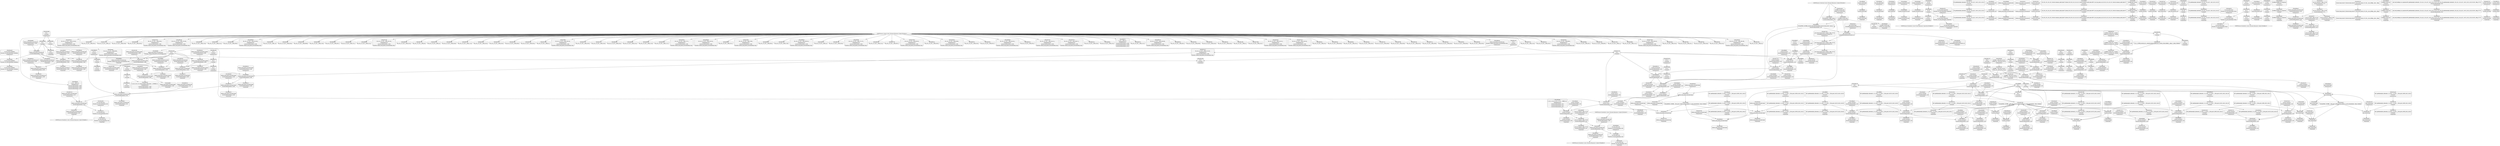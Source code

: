 digraph {
	CE0x3fcea50 [shape=record,shape=Mrecord,label="{CE0x3fcea50|avc_has_perm:auditdata|Function::avc_has_perm&Arg::auditdata::|*SummSource*}"]
	CE0x3fd8590 [shape=record,shape=Mrecord,label="{CE0x3fd8590|80:_i32,_112:_i8*,_:_CRE_192,200_|*MultipleSource*|security/selinux/hooks.c,5186|Function::selinux_msg_queue_associate&Arg::msq::}"]
	CE0x3fe82d0 [shape=record,shape=Mrecord,label="{CE0x3fe82d0|current_sid:tmp10|security/selinux/hooks.c,218}"]
	CE0x400aaa0 [shape=record,shape=Mrecord,label="{CE0x400aaa0|i64_3|*Constant*}"]
	CE0x3fdfe90 [shape=record,shape=Mrecord,label="{CE0x3fdfe90|current_sid:cred|security/selinux/hooks.c,218|*SummSource*}"]
	CE0x3fd7040 [shape=record,shape=Mrecord,label="{CE0x3fd7040|80:_i32,_112:_i8*,_:_CRE_7,8_}"]
	CE0x4002f80 [shape=record,shape=Mrecord,label="{CE0x4002f80|current_sid:tmp8|security/selinux/hooks.c,218}"]
	CE0x3fe9500 [shape=record,shape=Mrecord,label="{CE0x3fe9500|COLLAPSED:_CMRE:_elem_0::|security/selinux/hooks.c,218}"]
	CE0x3ffd360 [shape=record,shape=Mrecord,label="{CE0x3ffd360|current_sid:do.body}"]
	CE0x3fbd8b0 [shape=record,shape=Mrecord,label="{CE0x3fbd8b0|GLOBAL:current_task|Global_var:current_task}"]
	CE0x4003f50 [shape=record,shape=Mrecord,label="{CE0x4003f50|current_sid:tmp4|security/selinux/hooks.c,218}"]
	CE0x401f460 [shape=record,shape=Mrecord,label="{CE0x401f460|get_current:tmp2|*SummSink*}"]
	CE0x40077a0 [shape=record,shape=Mrecord,label="{CE0x40077a0|current_sid:tmp21|security/selinux/hooks.c,218|*SummSource*}"]
	CE0x3fc4df0 [shape=record,shape=Mrecord,label="{CE0x3fc4df0|80:_i32,_112:_i8*,_:_CRE_63,64_}"]
	CE0x3fcfcf0 [shape=record,shape=Mrecord,label="{CE0x3fcfcf0|selinux_msg_queue_associate:u|security/selinux/hooks.c,5189|*SummSink*}"]
	CE0x3fc53e0 [shape=record,shape=Mrecord,label="{CE0x3fc53e0|80:_i32,_112:_i8*,_:_CRE_68,69_}"]
	CE0x3fd0620 [shape=record,shape=Mrecord,label="{CE0x3fd0620|selinux_msg_queue_associate:sid2|security/selinux/hooks.c,5191}"]
	CE0x3fca250 [shape=record,shape=Mrecord,label="{CE0x3fca250|i64_5|*Constant*|*SummSource*}"]
	CE0x4007f30 [shape=record,shape=Mrecord,label="{CE0x4007f30|current_sid:security|security/selinux/hooks.c,218|*SummSink*}"]
	CE0x3fbac50 [shape=record,shape=Mrecord,label="{CE0x3fbac50|avc_has_perm:entry|*SummSink*}"]
	CE0x3fe9fe0 [shape=record,shape=Mrecord,label="{CE0x3fe9fe0|current_sid:tmp23|security/selinux/hooks.c,218|*SummSink*}"]
	CE0x3fc5860 [shape=record,shape=Mrecord,label="{CE0x3fc5860|80:_i32,_112:_i8*,_:_CRE_47,48_}"]
	CE0x3fd53b0 [shape=record,shape=Mrecord,label="{CE0x3fd53b0|i32_1|*Constant*}"]
	CE0x40080a0 [shape=record,shape=Mrecord,label="{CE0x40080a0|current_sid:security|security/selinux/hooks.c,218}"]
	CE0x3fff3a0 [shape=record,shape=Mrecord,label="{CE0x3fff3a0|current_sid:tmp18|security/selinux/hooks.c,218|*SummSource*}"]
	CE0x3fec060 [shape=record,shape=Mrecord,label="{CE0x3fec060|get_current:bb|*SummSink*}"]
	CE0x401fcc0 [shape=record,shape=Mrecord,label="{CE0x401fcc0|get_current:tmp4|./arch/x86/include/asm/current.h,14|*SummSource*}"]
	CE0x4009aa0 [shape=record,shape=Mrecord,label="{CE0x4009aa0|current_sid:land.lhs.true2|*SummSink*}"]
	CE0x3fd1c90 [shape=record,shape=Mrecord,label="{CE0x3fd1c90|i64_0|*Constant*|*SummSink*}"]
	CE0x3fde680 [shape=record,shape=Mrecord,label="{CE0x3fde680|80:_i32,_112:_i8*,_:_CRE_56,57_}"]
	CE0x3fbe9a0 [shape=record,shape=Mrecord,label="{CE0x3fbe9a0|current_sid:tobool|security/selinux/hooks.c,218}"]
	CE0x3fe9260 [shape=record,shape=Mrecord,label="{CE0x3fe9260|current_sid:land.lhs.true}"]
	CE0x3fe7790 [shape=record,shape=Mrecord,label="{CE0x3fe7790|_ret_%struct.task_struct*_%tmp4,_!dbg_!27714|./arch/x86/include/asm/current.h,14|*SummSource*}"]
	CE0x3fe84b0 [shape=record,shape=Mrecord,label="{CE0x3fe84b0|current_sid:tmp9|security/selinux/hooks.c,218}"]
	CE0x3fc9480 [shape=record,shape=Mrecord,label="{CE0x3fc9480|80:_i32,_112:_i8*,_:_CRE_70,71_}"]
	CE0x3fd9f00 [shape=record,shape=Mrecord,label="{CE0x3fd9f00|80:_i32,_112:_i8*,_:_CRE_31,32_}"]
	CE0x3fc7c60 [shape=record,shape=Mrecord,label="{CE0x3fc7c60|80:_i32,_112:_i8*,_:_CRE_120,128_|*MultipleSource*|security/selinux/hooks.c,5186|Function::selinux_msg_queue_associate&Arg::msq::}"]
	CE0x3fda040 [shape=record,shape=Mrecord,label="{CE0x3fda040|80:_i32,_112:_i8*,_:_CRE_32,33_}"]
	CE0x3faf500 [shape=record,shape=Mrecord,label="{CE0x3faf500|avc_has_perm:requested|Function::avc_has_perm&Arg::requested::|*SummSink*}"]
	CE0x3fdfd90 [shape=record,shape=Mrecord,label="{CE0x3fdfd90|COLLAPSED:_GCMRE_current_task_external_global_%struct.task_struct*:_elem_0::|security/selinux/hooks.c,218}"]
	CE0x4001100 [shape=record,shape=Mrecord,label="{CE0x4001100|i64*_getelementptr_inbounds_(_11_x_i64_,_11_x_i64_*___llvm_gcov_ctr125,_i64_0,_i64_8)|*Constant*}"]
	CE0x3fff1b0 [shape=record,shape=Mrecord,label="{CE0x3fff1b0|current_sid:tmp18|security/selinux/hooks.c,218}"]
	CE0x3fd7100 [shape=record,shape=Mrecord,label="{CE0x3fd7100|80:_i32,_112:_i8*,_:_CRE_8,9_}"]
	CE0x3fbb780 [shape=record,shape=Mrecord,label="{CE0x3fbb780|selinux_msg_queue_associate:type|security/selinux/hooks.c,5188}"]
	CE0x5f31940 [shape=record,shape=Mrecord,label="{CE0x5f31940|80:_i32,_112:_i8*,_:_CRE_4,5_}"]
	CE0x3fc8ca0 [shape=record,shape=Mrecord,label="{CE0x3fc8ca0|current_sid:call|security/selinux/hooks.c,218|*SummSource*}"]
	CE0x3fcd280 [shape=record,shape=Mrecord,label="{CE0x3fcd280|i64_1|*Constant*|*SummSource*}"]
	CE0x3ffe400 [shape=record,shape=Mrecord,label="{CE0x3ffe400|i8*_getelementptr_inbounds_(_45_x_i8_,_45_x_i8_*_.str12,_i32_0,_i32_0)|*Constant*|*SummSource*}"]
	CE0x3ffcec0 [shape=record,shape=Mrecord,label="{CE0x3ffcec0|_call_void_mcount()_#3|*SummSink*}"]
	CE0x3fb72a0 [shape=record,shape=Mrecord,label="{CE0x3fb72a0|selinux_msg_queue_associate:entry}"]
	CE0x3fc6de0 [shape=record,shape=Mrecord,label="{CE0x3fc6de0|selinux_msg_queue_associate:tmp|*SummSource*}"]
	CE0x3fd0ee0 [shape=record,shape=Mrecord,label="{CE0x3fd0ee0|4:_i32,_:_CRE_4,8_|*MultipleSource*|security/selinux/hooks.c,5186|security/selinux/hooks.c,5186|security/selinux/hooks.c,5191}"]
	CE0x3fce360 [shape=record,shape=Mrecord,label="{CE0x3fce360|current_sid:tmp16|security/selinux/hooks.c,218|*SummSource*}"]
	CE0x3fc9fc0 [shape=record,shape=Mrecord,label="{CE0x3fc9fc0|i64_5|*Constant*}"]
	CE0x3ffe8f0 [shape=record,shape=Mrecord,label="{CE0x3ffe8f0|i64*_getelementptr_inbounds_(_11_x_i64_,_11_x_i64_*___llvm_gcov_ctr125,_i64_0,_i64_9)|*Constant*|*SummSource*}"]
	CE0x3fb93f0 [shape=record,shape=Mrecord,label="{CE0x3fb93f0|80:_i32,_112:_i8*,_:_CRE_45,46_}"]
	CE0x3fd7e30 [shape=record,shape=Mrecord,label="{CE0x3fd7e30|80:_i32,_112:_i8*,_:_CRE_17,18_}"]
	"CONST[source:0(mediator),value:0(static)][purpose:{operation}][SnkIdx:3]"
	CE0x40099a0 [shape=record,shape=Mrecord,label="{CE0x40099a0|current_sid:land.lhs.true2|*SummSource*}"]
	CE0x3fdfb20 [shape=record,shape=Mrecord,label="{CE0x3fdfb20|i32_78|*Constant*}"]
	CE0x3fd9020 [shape=record,shape=Mrecord,label="{CE0x3fd9020|selinux_msg_queue_associate:security|security/selinux/hooks.c,5186}"]
	CE0x3fea510 [shape=record,shape=Mrecord,label="{CE0x3fea510|current_sid:sid|security/selinux/hooks.c,220}"]
	CE0x4002d20 [shape=record,shape=Mrecord,label="{CE0x4002d20|current_sid:tmp5|security/selinux/hooks.c,218|*SummSource*}"]
	CE0x3fccbd0 [shape=record,shape=Mrecord,label="{CE0x3fccbd0|80:_i32,_112:_i8*,_:_CRE_24,25_}"]
	CE0x3fc1230 [shape=record,shape=Mrecord,label="{CE0x3fc1230|selinux_msg_queue_associate:bb|*SummSink*}"]
	CE0x4003d40 [shape=record,shape=Mrecord,label="{CE0x4003d40|i64_0|*Constant*}"]
	CE0x403e730 [shape=record,shape=Mrecord,label="{CE0x403e730|get_current:tmp|*SummSource*}"]
	CE0x3fc6510 [shape=record,shape=Mrecord,label="{CE0x3fc6510|80:_i32,_112:_i8*,_:_CRE_42,43_}"]
	CE0x3faf390 [shape=record,shape=Mrecord,label="{CE0x3faf390|i32_64|*Constant*|*SummSink*}"]
	CE0x3ffcdc0 [shape=record,shape=Mrecord,label="{CE0x3ffcdc0|_call_void_mcount()_#3|*SummSource*}"]
	CE0x3fca790 [shape=record,shape=Mrecord,label="{CE0x3fca790|current_sid:do.end|*SummSource*}"]
	CE0x3fc68b0 [shape=record,shape=Mrecord,label="{CE0x3fc68b0|get_current:tmp1|*SummSink*}"]
	CE0x3fb9f00 [shape=record,shape=Mrecord,label="{CE0x3fb9f00|i32_(i32,_i32,_i16,_i32,_%struct.common_audit_data*)*_bitcast_(i32_(i32,_i32,_i16,_i32,_%struct.common_audit_data.495*)*_avc_has_perm_to_i32_(i32,_i32,_i16,_i32,_%struct.common_audit_data*)*)|*Constant*|*SummSource*}"]
	CE0x3fd6f20 [shape=record,shape=Mrecord,label="{CE0x3fd6f20|current_sid:tmp|*SummSink*}"]
	CE0x401caa0 [shape=record,shape=Mrecord,label="{CE0x401caa0|get_current:tmp3|*SummSource*}"]
	CE0x3fc5a90 [shape=record,shape=Mrecord,label="{CE0x3fc5a90|80:_i32,_112:_i8*,_:_CRE_49,50_}"]
	CE0x3fae060 [shape=record,shape=Mrecord,label="{CE0x3fae060|avc_has_perm:ssid|Function::avc_has_perm&Arg::ssid::|*SummSink*}"]
	CE0x3fe9b40 [shape=record,shape=Mrecord,label="{CE0x3fe9b40|current_sid:tmp23|security/selinux/hooks.c,218}"]
	CE0x3fd07e0 [shape=record,shape=Mrecord,label="{CE0x3fd07e0|selinux_msg_queue_associate:sid2|security/selinux/hooks.c,5191|*SummSource*}"]
	CE0x3fcfb30 [shape=record,shape=Mrecord,label="{CE0x3fcfb30|selinux_msg_queue_associate:u|security/selinux/hooks.c,5189|*SummSource*}"]
	CE0x3fc62b0 [shape=record,shape=Mrecord,label="{CE0x3fc62b0|80:_i32,_112:_i8*,_:_CRE_40,41_}"]
	CE0x3fc7a10 [shape=record,shape=Mrecord,label="{CE0x3fc7a10|80:_i32,_112:_i8*,_:_CRE_112,120_|*MultipleSource*|security/selinux/hooks.c,5186|Function::selinux_msg_queue_associate&Arg::msq::}"]
	CE0x4972de0 [shape=record,shape=Mrecord,label="{CE0x4972de0|80:_i32,_112:_i8*,_:_CRE_0,1_}"]
	CE0x3fcc3b0 [shape=record,shape=Mrecord,label="{CE0x3fcc3b0|selinux_msg_queue_associate:q_perm|security/selinux/hooks.c,5186|*SummSource*}"]
	CE0x3fe5170 [shape=record,shape=Mrecord,label="{CE0x3fe5170|GLOBAL:get_current|*Constant*|*SummSink*}"]
	CE0x3fcb650 [shape=record,shape=Mrecord,label="{CE0x3fcb650|current_sid:tmp6|security/selinux/hooks.c,218|*SummSink*}"]
	CE0x3fd5340 [shape=record,shape=Mrecord,label="{CE0x3fd5340|i32_1|*Constant*|*SummSink*}"]
	CE0x404d050 [shape=record,shape=Mrecord,label="{CE0x404d050|get_current:tmp1}"]
	CE0x3fcc030 [shape=record,shape=Mrecord,label="{CE0x3fcc030|GLOBAL:current_sid.__warned|Global_var:current_sid.__warned}"]
	CE0x403e6c0 [shape=record,shape=Mrecord,label="{CE0x403e6c0|COLLAPSED:_GCMRE___llvm_gcov_ctr98_internal_global_2_x_i64_zeroinitializer:_elem_0:default:}"]
	CE0x3fe8340 [shape=record,shape=Mrecord,label="{CE0x3fe8340|i64_4|*Constant*|*SummSource*}"]
	CE0x3fb6830 [shape=record,shape=Mrecord,label="{CE0x3fb6830|current_sid:entry}"]
	CE0x3fd9150 [shape=record,shape=Mrecord,label="{CE0x3fd9150|selinux_msg_queue_associate:tmp4|security/selinux/hooks.c,5186|*SummSource*}"]
	CE0x3fd91c0 [shape=record,shape=Mrecord,label="{CE0x3fd91c0|selinux_msg_queue_associate:tmp4|security/selinux/hooks.c,5186|*SummSink*}"]
	CE0x54573c0 [shape=record,shape=Mrecord,label="{CE0x54573c0|selinux_msg_queue_associate:tmp|*SummSink*}"]
	CE0x3fd8c60 [shape=record,shape=Mrecord,label="{CE0x3fd8c60|i32_10|*Constant*|*SummSource*}"]
	CE0x3fcb9d0 [shape=record,shape=Mrecord,label="{CE0x3fcb9d0|current_sid:tmp7|security/selinux/hooks.c,218}"]
	CE0x3fc1e60 [shape=record,shape=Mrecord,label="{CE0x3fc1e60|selinux_msg_queue_associate:q_perm|security/selinux/hooks.c,5186}"]
	CE0x400a190 [shape=record,shape=Mrecord,label="{CE0x400a190|current_sid:tmp2|*SummSource*}"]
	CE0x3fd9230 [shape=record,shape=Mrecord,label="{CE0x3fd9230|selinux_msg_queue_associate:tmp5|security/selinux/hooks.c,5186}"]
	CE0x3fbd300 [shape=record,shape=Mrecord,label="{CE0x3fbd300|selinux_msg_queue_associate:key|security/selinux/hooks.c,5189|*SummSource*}"]
	CE0x3fce500 [shape=record,shape=Mrecord,label="{CE0x3fce500|i32_(i32,_i32,_i16,_i32,_%struct.common_audit_data*)*_bitcast_(i32_(i32,_i32,_i16,_i32,_%struct.common_audit_data.495*)*_avc_has_perm_to_i32_(i32,_i32,_i16,_i32,_%struct.common_audit_data*)*)|*Constant*}"]
	CE0x3fc7ff0 [shape=record,shape=Mrecord,label="{CE0x3fc7ff0|80:_i32,_112:_i8*,_:_CRE_136,144_|*MultipleSource*|security/selinux/hooks.c,5186|Function::selinux_msg_queue_associate&Arg::msq::}"]
	CE0x3fae910 [shape=record,shape=Mrecord,label="{CE0x3fae910|i32_(i32,_i32,_i16,_i32,_%struct.common_audit_data*)*_bitcast_(i32_(i32,_i32,_i16,_i32,_%struct.common_audit_data.495*)*_avc_has_perm_to_i32_(i32,_i32,_i16,_i32,_%struct.common_audit_data*)*)|*Constant*|*SummSink*}"]
	CE0x3fdc760 [shape=record,shape=Mrecord,label="{CE0x3fdc760|80:_i32,_112:_i8*,_:_CRE_19,20_}"]
	CE0x3fde800 [shape=record,shape=Mrecord,label="{CE0x3fde800|selinux_msg_queue_associate:ad|security/selinux/hooks.c, 5183}"]
	CE0x3fd28e0 [shape=record,shape=Mrecord,label="{CE0x3fd28e0|i8_1|*Constant*|*SummSink*}"]
	CE0x4007620 [shape=record,shape=Mrecord,label="{CE0x4007620|current_sid:tmp21|security/selinux/hooks.c,218}"]
	CE0x3fcccc0 [shape=record,shape=Mrecord,label="{CE0x3fcccc0|80:_i32,_112:_i8*,_:_CRE_25,26_}"]
	CE0x3fae280 [shape=record,shape=Mrecord,label="{CE0x3fae280|avc_has_perm:tsid|Function::avc_has_perm&Arg::tsid::|*SummSource*}"]
	CE0x3fc0bd0 [shape=record,shape=Mrecord,label="{CE0x3fc0bd0|current_sid:land.lhs.true|*SummSource*}"]
	CE0x3fe02b0 [shape=record,shape=Mrecord,label="{CE0x3fe02b0|current_sid:if.then|*SummSink*}"]
	CE0x3faee00 [shape=record,shape=Mrecord,label="{CE0x3faee00|i32_64|*Constant*}"]
	CE0x3fc4940 [shape=record,shape=Mrecord,label="{CE0x3fc4940|i64_1|*Constant*|*SummSink*}"]
	CE0x3fbbad0 [shape=record,shape=Mrecord,label="{CE0x3fbbad0|selinux_msg_queue_associate:type|security/selinux/hooks.c,5188|*SummSink*}"]
	CE0x4007b30 [shape=record,shape=Mrecord,label="{CE0x4007b30|i32_22|*Constant*|*SummSource*}"]
	CE0x3fddc80 [shape=record,shape=Mrecord,label="{CE0x3fddc80|current_sid:tmp3|*SummSink*}"]
	CE0x3fd9330 [shape=record,shape=Mrecord,label="{CE0x3fd9330|0:_i8,_8:_i32,_24:_%struct.selinux_audit_data*,_:_SCMRE_0,1_|*MultipleSource*|security/selinux/hooks.c, 5183|security/selinux/hooks.c,5188}"]
	CE0x3fbd160 [shape=record,shape=Mrecord,label="{CE0x3fbd160|selinux_msg_queue_associate:q_perm1|security/selinux/hooks.c,5189|*SummSource*}"]
	CE0x3fda8e0 [shape=record,shape=Mrecord,label="{CE0x3fda8e0|selinux_msg_queue_associate:ad|security/selinux/hooks.c, 5183|*SummSink*}"]
	CE0x3fe7530 [shape=record,shape=Mrecord,label="{CE0x3fe7530|get_current:entry}"]
	CE0x3fe8410 [shape=record,shape=Mrecord,label="{CE0x3fe8410|i64_4|*Constant*|*SummSink*}"]
	CE0x4001340 [shape=record,shape=Mrecord,label="{CE0x4001340|i64*_getelementptr_inbounds_(_11_x_i64_,_11_x_i64_*___llvm_gcov_ctr125,_i64_0,_i64_8)|*Constant*|*SummSink*}"]
	CE0x3ffeaf0 [shape=record,shape=Mrecord,label="{CE0x3ffeaf0|current_sid:tmp17|security/selinux/hooks.c,218}"]
	CE0x3fc69c0 [shape=record,shape=Mrecord,label="{CE0x3fc69c0|selinux_msg_queue_associate:tmp2}"]
	CE0x3fc3a40 [shape=record,shape=Mrecord,label="{CE0x3fc3a40|_call_void_mcount()_#3|*SummSource*}"]
	CE0x400a120 [shape=record,shape=Mrecord,label="{CE0x400a120|current_sid:tmp2}"]
	CE0x3fd1da0 [shape=record,shape=Mrecord,label="{CE0x3fd1da0|current_sid:tmp6|security/selinux/hooks.c,218}"]
	CE0x3fff520 [shape=record,shape=Mrecord,label="{CE0x3fff520|current_sid:tmp18|security/selinux/hooks.c,218|*SummSink*}"]
	CE0x3ffe210 [shape=record,shape=Mrecord,label="{CE0x3ffe210|i32_218|*Constant*|*SummSink*}"]
	CE0x4004120 [shape=record,shape=Mrecord,label="{CE0x4004120|current_sid:tmp4|security/selinux/hooks.c,218|*SummSink*}"]
	CE0x3fbcf50 [shape=record,shape=Mrecord,label="{CE0x3fbcf50|selinux_msg_queue_associate:tmp6|security/selinux/hooks.c,5189|*SummSource*}"]
	CE0x400a200 [shape=record,shape=Mrecord,label="{CE0x400a200|current_sid:tmp3}"]
	CE0x3fb5930 [shape=record,shape=Mrecord,label="{CE0x3fb5930|current_sid:sid|security/selinux/hooks.c,220|*SummSource*}"]
	CE0x3ffd9f0 [shape=record,shape=Mrecord,label="{CE0x3ffd9f0|i64_1|*Constant*}"]
	CE0x3fcf0c0 [shape=record,shape=Mrecord,label="{CE0x3fcf0c0|current_sid:if.then}"]
	CE0x3fce6e0 [shape=record,shape=Mrecord,label="{CE0x3fce6e0|avc_has_perm:requested|Function::avc_has_perm&Arg::requested::}"]
	CE0x3fbdfc0 [shape=record,shape=Mrecord,label="{CE0x3fbdfc0|selinux_msg_queue_associate:security|security/selinux/hooks.c,5186|*SummSink*}"]
	CE0x3fad9f0 [shape=record,shape=Mrecord,label="{CE0x3fad9f0|selinux_msg_queue_associate:tmp6|security/selinux/hooks.c,5189|*SummSink*}"]
	CE0x400daf0 [shape=record,shape=Mrecord,label="{CE0x400daf0|i8*_getelementptr_inbounds_(_25_x_i8_,_25_x_i8_*_.str3,_i32_0,_i32_0)|*Constant*|*SummSink*}"]
	CE0x3fcddc0 [shape=record,shape=Mrecord,label="{CE0x3fcddc0|current_sid:tmp15|security/selinux/hooks.c,218}"]
	CE0x3fde2f0 [shape=record,shape=Mrecord,label="{CE0x3fde2f0|80:_i32,_112:_i8*,_:_CRE_53,54_}"]
	CE0x3ffea80 [shape=record,shape=Mrecord,label="{CE0x3ffea80|i64*_getelementptr_inbounds_(_11_x_i64_,_11_x_i64_*___llvm_gcov_ctr125,_i64_0,_i64_9)|*Constant*|*SummSink*}"]
	CE0x3ffe470 [shape=record,shape=Mrecord,label="{CE0x3ffe470|i8*_getelementptr_inbounds_(_45_x_i8_,_45_x_i8_*_.str12,_i32_0,_i32_0)|*Constant*|*SummSink*}"]
	CE0x400d810 [shape=record,shape=Mrecord,label="{CE0x400d810|i8*_getelementptr_inbounds_(_25_x_i8_,_25_x_i8_*_.str3,_i32_0,_i32_0)|*Constant*}"]
	CE0x4000160 [shape=record,shape=Mrecord,label="{CE0x4000160|current_sid:tmp13|security/selinux/hooks.c,218|*SummSink*}"]
	CE0x3fd52d0 [shape=record,shape=Mrecord,label="{CE0x3fd52d0|selinux_msg_queue_associate:tmp1|*SummSource*}"]
	CE0x38aefe0 [shape=record,shape=Mrecord,label="{CE0x38aefe0|80:_i32,_112:_i8*,_:_CRE_13,14_}"]
	CE0x3fd16c0 [shape=record,shape=Mrecord,label="{CE0x3fd16c0|selinux_msg_queue_associate:tmp7|security/selinux/hooks.c,5191|*SummSink*}"]
	CE0x3fc1b50 [shape=record,shape=Mrecord,label="{CE0x3fc1b50|i32_0|*Constant*}"]
	"CONST[source:0(mediator),value:2(dynamic)][purpose:{object}][SnkIdx:2]"
	CE0x4006e10 [shape=record,shape=Mrecord,label="{CE0x4006e10|i64*_getelementptr_inbounds_(_11_x_i64_,_11_x_i64_*___llvm_gcov_ctr125,_i64_0,_i64_10)|*Constant*|*SummSource*}"]
	CE0x3fcaee0 [shape=record,shape=Mrecord,label="{CE0x3fcaee0|80:_i32,_112:_i8*,_:_CRE_80,84_|*MultipleSource*|security/selinux/hooks.c,5186|Function::selinux_msg_queue_associate&Arg::msq::}"]
	CE0x3fc2520 [shape=record,shape=Mrecord,label="{CE0x3fc2520|current_sid:tmp11|security/selinux/hooks.c,218|*SummSink*}"]
	CE0x4007120 [shape=record,shape=Mrecord,label="{CE0x4007120|current_sid:tmp20|security/selinux/hooks.c,218|*SummSource*}"]
	CE0x5d64950 [shape=record,shape=Mrecord,label="{CE0x5d64950|80:_i32,_112:_i8*,_:_CRE_27,28_}"]
	CE0x400d460 [shape=record,shape=Mrecord,label="{CE0x400d460|current_sid:call4|security/selinux/hooks.c,218|*SummSource*}"]
	CE0x3fc95b0 [shape=record,shape=Mrecord,label="{CE0x3fc95b0|80:_i32,_112:_i8*,_:_CRE_71,72_}"]
	CE0x3fae3b0 [shape=record,shape=Mrecord,label="{CE0x3fae3b0|avc_has_perm:tsid|Function::avc_has_perm&Arg::tsid::|*SummSink*}"]
	CE0x400b340 [shape=record,shape=Mrecord,label="{CE0x400b340|_call_void_mcount()_#3}"]
	CE0x3fc9810 [shape=record,shape=Mrecord,label="{CE0x3fc9810|80:_i32,_112:_i8*,_:_CRE_72,73_|*MultipleSource*|security/selinux/hooks.c,5186|Function::selinux_msg_queue_associate&Arg::msq::}"]
	CE0x3fd8a80 [shape=record,shape=Mrecord,label="{CE0x3fd8a80|80:_i32,_112:_i8*,_:_CRE_216,224_|*MultipleSource*|security/selinux/hooks.c,5186|Function::selinux_msg_queue_associate&Arg::msq::}"]
	CE0x4003e40 [shape=record,shape=Mrecord,label="{CE0x4003e40|i64_2|*Constant*|*SummSource*}"]
	CE0x3fd3fb0 [shape=record,shape=Mrecord,label="{CE0x3fd3fb0|80:_i32,_112:_i8*,_:_CRE_10,11_}"]
	CE0x40066e0 [shape=record,shape=Mrecord,label="{CE0x40066e0|current_sid:tmp19|security/selinux/hooks.c,218}"]
	CE0x4000e50 [shape=record,shape=Mrecord,label="{CE0x4000e50|i1_true|*Constant*|*SummSource*}"]
	CE0x3fbd370 [shape=record,shape=Mrecord,label="{CE0x3fbd370|selinux_msg_queue_associate:key|security/selinux/hooks.c,5189|*SummSink*}"]
	CE0x400dc00 [shape=record,shape=Mrecord,label="{CE0x400dc00|GLOBAL:lockdep_rcu_suspicious|*Constant*}"]
	CE0x3fb9ca0 [shape=record,shape=Mrecord,label="{CE0x3fb9ca0|selinux_msg_queue_associate:call3|security/selinux/hooks.c,5191|*SummSource*}"]
	CE0x4000800 [shape=record,shape=Mrecord,label="{CE0x4000800|current_sid:tmp14|security/selinux/hooks.c,218}"]
	CE0x3fd1130 [shape=record,shape=Mrecord,label="{CE0x3fd1130|selinux_msg_queue_associate:tmp7|security/selinux/hooks.c,5191}"]
	CE0x4004050 [shape=record,shape=Mrecord,label="{CE0x4004050|current_sid:tmp4|security/selinux/hooks.c,218|*SummSource*}"]
	CE0x3febd30 [shape=record,shape=Mrecord,label="{CE0x3febd30|current_sid:tmp24|security/selinux/hooks.c,220|*SummSink*}"]
	CE0x3fc7090 [shape=record,shape=Mrecord,label="{CE0x3fc7090|i64*_getelementptr_inbounds_(_2_x_i64_,_2_x_i64_*___llvm_gcov_ctr304,_i64_0,_i64_0)|*Constant*|*SummSink*}"]
	CE0x3fcc9f0 [shape=record,shape=Mrecord,label="{CE0x3fcc9f0|80:_i32,_112:_i8*,_:_CRE_76,80_|*MultipleSource*|security/selinux/hooks.c,5186|Function::selinux_msg_queue_associate&Arg::msq::}"]
	CE0x4001530 [shape=record,shape=Mrecord,label="{CE0x4001530|current_sid:do.end}"]
	CE0x3fd0350 [shape=record,shape=Mrecord,label="{CE0x3fd0350|selinux_msg_queue_associate:ipc_id|security/selinux/hooks.c,5189|*SummSink*}"]
	CE0x40000f0 [shape=record,shape=Mrecord,label="{CE0x40000f0|current_sid:tmp13|security/selinux/hooks.c,218|*SummSource*}"]
	CE0x3fd5840 [shape=record,shape=Mrecord,label="{CE0x3fd5840|80:_i32,_112:_i8*,_:_CRE_60,61_}"]
	CE0x3fff750 [shape=record,shape=Mrecord,label="{CE0x3fff750|i64*_getelementptr_inbounds_(_11_x_i64_,_11_x_i64_*___llvm_gcov_ctr125,_i64_0,_i64_6)|*Constant*}"]
	CE0x3fc4300 [shape=record,shape=Mrecord,label="{CE0x3fc4300|i64*_getelementptr_inbounds_(_11_x_i64_,_11_x_i64_*___llvm_gcov_ctr125,_i64_0,_i64_1)|*Constant*|*SummSource*}"]
	CE0x4006f30 [shape=record,shape=Mrecord,label="{CE0x4006f30|current_sid:tmp19|security/selinux/hooks.c,218|*SummSink*}"]
	CE0x3fd8fb0 [shape=record,shape=Mrecord,label="{CE0x3fd8fb0|selinux_msg_queue_associate:security|security/selinux/hooks.c,5186|*SummSource*}"]
	CE0x3faf2b0 [shape=record,shape=Mrecord,label="{CE0x3faf2b0|i32_64|*Constant*|*SummSource*}"]
	CE0x3fbddc0 [shape=record,shape=Mrecord,label="{CE0x3fbddc0|avc_has_perm:ssid|Function::avc_has_perm&Arg::ssid::|*SummSource*}"]
	CE0x3fba2e0 [shape=record,shape=Mrecord,label="{CE0x3fba2e0|i32_3|*Constant*|*SummSink*}"]
	CE0x3fda800 [shape=record,shape=Mrecord,label="{CE0x3fda800|selinux_msg_queue_associate:ad|security/selinux/hooks.c, 5183|*SummSource*}"]
	CE0x3fc0760 [shape=record,shape=Mrecord,label="{CE0x3fc0760|i64*_getelementptr_inbounds_(_11_x_i64_,_11_x_i64_*___llvm_gcov_ctr125,_i64_0,_i64_1)|*Constant*}"]
	CE0x3fd78c0 [shape=record,shape=Mrecord,label="{CE0x3fd78c0|80:_i32,_112:_i8*,_:_CRE_37,38_}"]
	CE0x3fc1cc0 [shape=record,shape=Mrecord,label="{CE0x3fc1cc0|i32_0|*Constant*|*SummSource*}"]
	CE0x4009070 [shape=record,shape=Mrecord,label="{CE0x4009070|current_sid:tmp8|security/selinux/hooks.c,218|*SummSource*}"]
	CE0x400dd30 [shape=record,shape=Mrecord,label="{CE0x400dd30|GLOBAL:lockdep_rcu_suspicious|*Constant*|*SummSource*}"]
	CE0x3fdd1b0 [shape=record,shape=Mrecord,label="{CE0x3fdd1b0|selinux_msg_queue_associate:call|security/selinux/hooks.c,5184|*SummSink*}"]
	CE0x3fb5ff0 [shape=record,shape=Mrecord,label="{CE0x3fb5ff0|get_current:bb}"]
	CE0x3fd88a0 [shape=record,shape=Mrecord,label="{CE0x3fd88a0|80:_i32,_112:_i8*,_:_CRE_208,216_|*MultipleSource*|security/selinux/hooks.c,5186|Function::selinux_msg_queue_associate&Arg::msq::}"]
	CE0x3fe85e0 [shape=record,shape=Mrecord,label="{CE0x3fe85e0|current_sid:tmp9|security/selinux/hooks.c,218|*SummSource*}"]
	CE0x3fbce90 [shape=record,shape=Mrecord,label="{CE0x3fbce90|selinux_msg_queue_associate:q_perm1|security/selinux/hooks.c,5189}"]
	CE0x3fb6ca0 [shape=record,shape=Mrecord,label="{CE0x3fb6ca0|selinux_msg_queue_associate:bb}"]
	CE0x3fe4d50 [shape=record,shape=Mrecord,label="{CE0x3fe4d50|GLOBAL:get_current|*Constant*}"]
	CE0x3fc4460 [shape=record,shape=Mrecord,label="{CE0x3fc4460|i64*_getelementptr_inbounds_(_11_x_i64_,_11_x_i64_*___llvm_gcov_ctr125,_i64_0,_i64_1)|*Constant*|*SummSink*}"]
	CE0x3fca380 [shape=record,shape=Mrecord,label="{CE0x3fca380|i64_5|*Constant*|*SummSink*}"]
	CE0x4000c80 [shape=record,shape=Mrecord,label="{CE0x4000c80|i1_true|*Constant*}"]
	CE0x3fb9880 [shape=record,shape=Mrecord,label="{CE0x3fb9880|selinux_msg_queue_associate:entry|*SummSource*}"]
	CE0x3fdda00 [shape=record,shape=Mrecord,label="{CE0x3fdda00|_ret_i32_%tmp24,_!dbg_!27742|security/selinux/hooks.c,220|*SummSink*}"]
	CE0x3febee0 [shape=record,shape=Mrecord,label="{CE0x3febee0|get_current:bb|*SummSource*}"]
	CE0x403e920 [shape=record,shape=Mrecord,label="{CE0x403e920|get_current:tmp|*SummSink*}"]
	CE0x3fd2250 [shape=record,shape=Mrecord,label="{CE0x3fd2250|%struct.task_struct*_(%struct.task_struct**)*_asm_movq_%gs:$_1:P_,$0_,_r,im,_dirflag_,_fpsr_,_flags_|*SummSource*}"]
	CE0x3fbead0 [shape=record,shape=Mrecord,label="{CE0x3fbead0|current_sid:tobool|security/selinux/hooks.c,218|*SummSink*}"]
	CE0x3ffcf60 [shape=record,shape=Mrecord,label="{CE0x3ffcf60|get_current:tmp4|./arch/x86/include/asm/current.h,14}"]
	CE0x5399410 [shape=record,shape=Mrecord,label="{CE0x5399410|80:_i32,_112:_i8*,_:_CRE_3,4_}"]
	CE0x3fdfc00 [shape=record,shape=Mrecord,label="{CE0x3fdfc00|i32_78|*Constant*|*SummSource*}"]
	CE0x3fba110 [shape=record,shape=Mrecord,label="{CE0x3fba110|i32_3|*Constant*}"]
	CE0x3fe4ff0 [shape=record,shape=Mrecord,label="{CE0x3fe4ff0|GLOBAL:get_current|*Constant*|*SummSource*}"]
	CE0x3fc3b00 [shape=record,shape=Mrecord,label="{CE0x3fc3b00|_call_void_mcount()_#3|*SummSink*}"]
	CE0x3fc6a30 [shape=record,shape=Mrecord,label="{CE0x3fc6a30|selinux_msg_queue_associate:tmp2|*SummSink*}"]
	CE0x3fb9190 [shape=record,shape=Mrecord,label="{CE0x3fb9190|80:_i32,_112:_i8*,_:_CRE_43,44_}"]
	CE0x3fd7ff0 [shape=record,shape=Mrecord,label="{CE0x3fd7ff0|80:_i32,_112:_i8*,_:_CRE_172,176_|*MultipleSource*|security/selinux/hooks.c,5186|Function::selinux_msg_queue_associate&Arg::msq::}"]
	"CONST[source:0(mediator),value:2(dynamic)][purpose:{subject}][SnkIdx:0]"
	CE0x3fdc940 [shape=record,shape=Mrecord,label="{CE0x3fdc940|80:_i32,_112:_i8*,_:_CRE_21,22_}"]
	CE0x4000fd0 [shape=record,shape=Mrecord,label="{CE0x4000fd0|i1_true|*Constant*|*SummSink*}"]
	CE0x3fc3d90 [shape=record,shape=Mrecord,label="{CE0x3fc3d90|i32_1|*Constant*|*SummSource*}"]
	CE0x3fcb540 [shape=record,shape=Mrecord,label="{CE0x3fcb540|current_sid:tmp6|security/selinux/hooks.c,218|*SummSource*}"]
	CE0x3fd19b0 [shape=record,shape=Mrecord,label="{CE0x3fd19b0|GLOBAL:__llvm_gcov_ctr125|Global_var:__llvm_gcov_ctr125|*SummSource*}"]
	CE0x3fd7790 [shape=record,shape=Mrecord,label="{CE0x3fd7790|80:_i32,_112:_i8*,_:_CRE_36,37_}"]
	CE0x4009860 [shape=record,shape=Mrecord,label="{CE0x4009860|current_sid:land.lhs.true2}"]
	CE0x400d1d0 [shape=record,shape=Mrecord,label="{CE0x400d1d0|current_sid:call4|security/selinux/hooks.c,218}"]
	CE0x3fc0c70 [shape=record,shape=Mrecord,label="{CE0x3fc0c70|current_sid:land.lhs.true|*SummSink*}"]
	CE0x3fc7560 [shape=record,shape=Mrecord,label="{CE0x3fc7560|80:_i32,_112:_i8*,_:_CRE_96,100_|*MultipleSource*|security/selinux/hooks.c,5186|Function::selinux_msg_queue_associate&Arg::msq::}"]
	CE0x3fcbcf0 [shape=record,shape=Mrecord,label="{CE0x3fcbcf0|current_sid:tmp7|security/selinux/hooks.c,218|*SummSink*}"]
	CE0x3fe79a0 [shape=record,shape=Mrecord,label="{CE0x3fe79a0|_ret_%struct.task_struct*_%tmp4,_!dbg_!27714|./arch/x86/include/asm/current.h,14}"]
	CE0x3fb92c0 [shape=record,shape=Mrecord,label="{CE0x3fb92c0|80:_i32,_112:_i8*,_:_CRE_44,45_}"]
	CE0x3fd63e0 [shape=record,shape=Mrecord,label="{CE0x3fd63e0|selinux_msg_queue_associate:msq|Function::selinux_msg_queue_associate&Arg::msq::|*SummSource*}"]
	"CONST[source:0(mediator),value:2(dynamic)][purpose:{subject}][SrcIdx:3]"
	CE0x4006ec0 [shape=record,shape=Mrecord,label="{CE0x4006ec0|i64*_getelementptr_inbounds_(_11_x_i64_,_11_x_i64_*___llvm_gcov_ctr125,_i64_0,_i64_10)|*Constant*|*SummSink*}"]
	CE0x400ab10 [shape=record,shape=Mrecord,label="{CE0x400ab10|i64_3|*Constant*|*SummSource*}"]
	CE0x3fd1ae0 [shape=record,shape=Mrecord,label="{CE0x3fd1ae0|GLOBAL:__llvm_gcov_ctr125|Global_var:__llvm_gcov_ctr125|*SummSink*}"]
	CE0x3fc6cd0 [shape=record,shape=Mrecord,label="{CE0x3fc6cd0|get_current:tmp1|*SummSource*}"]
	CE0x3fe99d0 [shape=record,shape=Mrecord,label="{CE0x3fe99d0|current_sid:tmp22|security/selinux/hooks.c,218|*SummSource*}"]
	CE0x3fd2090 [shape=record,shape=Mrecord,label="{CE0x3fd2090|get_current:tmp4|./arch/x86/include/asm/current.h,14|*SummSink*}"]
	CE0x3fcb030 [shape=record,shape=Mrecord,label="{CE0x3fcb030|80:_i32,_112:_i8*,_:_CRE_84,88_|*MultipleSource*|security/selinux/hooks.c,5186|Function::selinux_msg_queue_associate&Arg::msq::}"]
	CE0x3fd5970 [shape=record,shape=Mrecord,label="{CE0x3fd5970|80:_i32,_112:_i8*,_:_CRE_61,62_}"]
	CE0x3fc9d10 [shape=record,shape=Mrecord,label="{CE0x3fc9d10|current_sid:tobool1|security/selinux/hooks.c,218|*SummSource*}"]
	CE0x3fc9350 [shape=record,shape=Mrecord,label="{CE0x3fc9350|80:_i32,_112:_i8*,_:_CRE_69,70_}"]
	CE0x3fdb060 [shape=record,shape=Mrecord,label="{CE0x3fdb060|GLOBAL:current_sid|*Constant*|*SummSource*}"]
	CE0x3fd83b0 [shape=record,shape=Mrecord,label="{CE0x3fd83b0|80:_i32,_112:_i8*,_:_CRE_184,192_|*MultipleSource*|security/selinux/hooks.c,5186|Function::selinux_msg_queue_associate&Arg::msq::}"]
	CE0x3fced20 [shape=record,shape=Mrecord,label="{CE0x3fced20|_ret_i32_%retval.0,_!dbg_!27728|security/selinux/avc.c,775|*SummSource*}"]
	CE0x5d64c20 [shape=record,shape=Mrecord,label="{CE0x5d64c20|80:_i32,_112:_i8*,_:_CRE_30,31_}"]
	CE0x3fd2d20 [shape=record,shape=Mrecord,label="{CE0x3fd2d20|_call_void_lockdep_rcu_suspicious(i8*_getelementptr_inbounds_(_25_x_i8_,_25_x_i8_*_.str3,_i32_0,_i32_0),_i32_218,_i8*_getelementptr_inbounds_(_45_x_i8_,_45_x_i8_*_.str12,_i32_0,_i32_0))_#10,_!dbg_!27727|security/selinux/hooks.c,218}"]
	CE0x3fe89a0 [shape=record,shape=Mrecord,label="{CE0x3fe89a0|current_sid:tmp10|security/selinux/hooks.c,218|*SummSource*}"]
	CE0x401f380 [shape=record,shape=Mrecord,label="{CE0x401f380|get_current:tmp2}"]
	CE0x3fc7870 [shape=record,shape=Mrecord,label="{CE0x3fc7870|80:_i32,_112:_i8*,_:_CRE_104,112_|*MultipleSource*|security/selinux/hooks.c,5186|Function::selinux_msg_queue_associate&Arg::msq::}"]
	CE0x3fc8730 [shape=record,shape=Mrecord,label="{CE0x3fc8730|80:_i32,_112:_i8*,_:_CRE_168,172_|*MultipleSource*|security/selinux/hooks.c,5186|Function::selinux_msg_queue_associate&Arg::msq::}"]
	CE0x4972f30 [shape=record,shape=Mrecord,label="{CE0x4972f30|selinux_msg_queue_associate:q_perm|security/selinux/hooks.c,5186|*SummSink*}"]
	CE0x3fc21a0 [shape=record,shape=Mrecord,label="{CE0x3fc21a0|current_sid:tmp11|security/selinux/hooks.c,218}"]
	CE0x3fd6be0 [shape=record,shape=Mrecord,label="{CE0x3fd6be0|current_sid:tmp|*SummSource*}"]
	CE0x3fc38c0 [shape=record,shape=Mrecord,label="{CE0x3fc38c0|_call_void_mcount()_#3}"]
	CE0x4042500 [shape=record,shape=Mrecord,label="{CE0x4042500|i64*_getelementptr_inbounds_(_2_x_i64_,_2_x_i64_*___llvm_gcov_ctr98,_i64_0,_i64_1)|*Constant*|*SummSink*}"]
	CE0x40020c0 [shape=record,shape=Mrecord,label="{CE0x40020c0|i64*_getelementptr_inbounds_(_11_x_i64_,_11_x_i64_*___llvm_gcov_ctr125,_i64_0,_i64_0)|*Constant*|*SummSink*}"]
	CE0x3fda130 [shape=record,shape=Mrecord,label="{CE0x3fda130|80:_i32,_112:_i8*,_:_CRE_33,34_}"]
	CE0x3feb7c0 [shape=record,shape=Mrecord,label="{CE0x3feb7c0|i64*_getelementptr_inbounds_(_2_x_i64_,_2_x_i64_*___llvm_gcov_ctr98,_i64_0,_i64_0)|*Constant*|*SummSink*}"]
	CE0x3fe4c20 [shape=record,shape=Mrecord,label="{CE0x3fe4c20|current_sid:call4|security/selinux/hooks.c,218|*SummSink*}"]
	CE0x38af0a0 [shape=record,shape=Mrecord,label="{CE0x38af0a0|80:_i32,_112:_i8*,_:_CRE_14,15_}"]
	CE0x3fd0e70 [shape=record,shape=Mrecord,label="{CE0x3fd0e70|4:_i32,_:_CRE_0,2_|*MultipleSource*|security/selinux/hooks.c,5186|security/selinux/hooks.c,5186|security/selinux/hooks.c,5191}"]
	CE0x3fe08b0 [shape=record,shape=Mrecord,label="{CE0x3fe08b0|current_sid:if.end}"]
	CE0x3fd3910 [shape=record,shape=Mrecord,label="{CE0x3fd3910|i64*_getelementptr_inbounds_(_2_x_i64_,_2_x_i64_*___llvm_gcov_ctr304,_i64_0,_i64_1)|*Constant*|*SummSink*}"]
	CE0x3fc23a0 [shape=record,shape=Mrecord,label="{CE0x3fc23a0|current_sid:tmp11|security/selinux/hooks.c,218|*SummSource*}"]
	CE0x3ffef20 [shape=record,shape=Mrecord,label="{CE0x3ffef20|current_sid:tmp17|security/selinux/hooks.c,218|*SummSink*}"]
	CE0x3fc6bd0 [shape=record,shape=Mrecord,label="{CE0x3fc6bd0|COLLAPSED:_GCMRE___llvm_gcov_ctr304_internal_global_2_x_i64_zeroinitializer:_elem_0:default:}"]
	CE0x3fcbe70 [shape=record,shape=Mrecord,label="{CE0x3fcbe70|80:_i32,_112:_i8*,_:_CRE_12,13_}"]
	CE0x40013b0 [shape=record,shape=Mrecord,label="{CE0x40013b0|i64*_getelementptr_inbounds_(_11_x_i64_,_11_x_i64_*___llvm_gcov_ctr125,_i64_0,_i64_8)|*Constant*|*SummSource*}"]
	CE0x3fdfb90 [shape=record,shape=Mrecord,label="{CE0x3fdfb90|i32_78|*Constant*|*SummSink*}"]
	CE0x402a340 [shape=record,shape=Mrecord,label="{CE0x402a340|%struct.task_struct*_(%struct.task_struct**)*_asm_movq_%gs:$_1:P_,$0_,_r,im,_dirflag_,_fpsr_,_flags_|*SummSink*}"]
	CE0x3fd8730 [shape=record,shape=Mrecord,label="{CE0x3fd8730|80:_i32,_112:_i8*,_:_CRE_200,208_|*MultipleSource*|security/selinux/hooks.c,5186|Function::selinux_msg_queue_associate&Arg::msq::}"]
	CE0x3fb9520 [shape=record,shape=Mrecord,label="{CE0x3fb9520|80:_i32,_112:_i8*,_:_CRE_46,47_}"]
	CE0x3fbca00 [shape=record,shape=Mrecord,label="{CE0x3fbca00|i8_4|*Constant*}"]
	CE0x3fce750 [shape=record,shape=Mrecord,label="{CE0x3fce750|avc_has_perm:requested|Function::avc_has_perm&Arg::requested::|*SummSource*}"]
	CE0x40079c0 [shape=record,shape=Mrecord,label="{CE0x40079c0|current_sid:tmp21|security/selinux/hooks.c,218|*SummSink*}"]
	CE0x3fc5050 [shape=record,shape=Mrecord,label="{CE0x3fc5050|80:_i32,_112:_i8*,_:_CRE_65,66_}"]
	CE0x3fdaa40 [shape=record,shape=Mrecord,label="{CE0x3fdaa40|i64*_getelementptr_inbounds_(_2_x_i64_,_2_x_i64_*___llvm_gcov_ctr304,_i64_0,_i64_0)|*Constant*|*SummSource*}"]
	CE0x3fd8e40 [shape=record,shape=Mrecord,label="{CE0x3fd8e40|i32_10|*Constant*|*SummSink*}"]
	CE0x3fde550 [shape=record,shape=Mrecord,label="{CE0x3fde550|80:_i32,_112:_i8*,_:_CRE_55,56_}"]
	CE0x3fe8260 [shape=record,shape=Mrecord,label="{CE0x3fe8260|i64_4|*Constant*}"]
	CE0x3fbabe0 [shape=record,shape=Mrecord,label="{CE0x3fbabe0|avc_has_perm:entry|*SummSource*}"]
	CE0x3fcf470 [shape=record,shape=Mrecord,label="{CE0x3fcf470|_ret_i32_%call3,_!dbg_!27729|security/selinux/hooks.c,5191|*SummSource*}"]
	CE0x3fde420 [shape=record,shape=Mrecord,label="{CE0x3fde420|80:_i32,_112:_i8*,_:_CRE_54,55_}"]
	CE0x5f31a80 [shape=record,shape=Mrecord,label="{CE0x5f31a80|80:_i32,_112:_i8*,_:_CRE_6,7_}"]
	CE0x3fce670 [shape=record,shape=Mrecord,label="{CE0x3fce670|_ret_i32_%retval.0,_!dbg_!27728|security/selinux/avc.c,775}"]
	CE0x3febab0 [shape=record,shape=Mrecord,label="{CE0x3febab0|current_sid:tmp24|security/selinux/hooks.c,220}"]
	CE0x3fae120 [shape=record,shape=Mrecord,label="{CE0x3fae120|avc_has_perm:tsid|Function::avc_has_perm&Arg::tsid::}"]
	CE0x40009d0 [shape=record,shape=Mrecord,label="{CE0x40009d0|current_sid:tmp14|security/selinux/hooks.c,218|*SummSource*}"]
	CE0x3fc5fe0 [shape=record,shape=Mrecord,label="{CE0x3fc5fe0|i64*_getelementptr_inbounds_(_2_x_i64_,_2_x_i64_*___llvm_gcov_ctr98,_i64_0,_i64_1)|*Constant*|*SummSource*}"]
	CE0x5673490 [shape=record,shape=Mrecord,label="{CE0x5673490|80:_i32,_112:_i8*,_:_CRE_22,23_}"]
	CE0x3fd2e00 [shape=record,shape=Mrecord,label="{CE0x3fd2e00|_call_void_lockdep_rcu_suspicious(i8*_getelementptr_inbounds_(_25_x_i8_,_25_x_i8_*_.str3,_i32_0,_i32_0),_i32_218,_i8*_getelementptr_inbounds_(_45_x_i8_,_45_x_i8_*_.str12,_i32_0,_i32_0))_#10,_!dbg_!27727|security/selinux/hooks.c,218|*SummSink*}"]
	CE0x4006a30 [shape=record,shape=Mrecord,label="{CE0x4006a30|i64*_getelementptr_inbounds_(_11_x_i64_,_11_x_i64_*___llvm_gcov_ctr125,_i64_0,_i64_10)|*Constant*}"]
	CE0x3fea390 [shape=record,shape=Mrecord,label="{CE0x3fea390|i32_1|*Constant*}"]
	CE0x4008110 [shape=record,shape=Mrecord,label="{CE0x4008110|current_sid:security|security/selinux/hooks.c,218|*SummSource*}"]
	CE0x3fc3800 [shape=record,shape=Mrecord,label="{CE0x3fc3800|selinux_msg_queue_associate:tmp3|*SummSink*}"]
	CE0x3fd0960 [shape=record,shape=Mrecord,label="{CE0x3fd0960|selinux_msg_queue_associate:sid2|security/selinux/hooks.c,5191|*SummSink*}"]
	CE0x3fc8190 [shape=record,shape=Mrecord,label="{CE0x3fc8190|80:_i32,_112:_i8*,_:_CRE_144,152_|*MultipleSource*|security/selinux/hooks.c,5186|Function::selinux_msg_queue_associate&Arg::msq::}"]
	CE0x40032f0 [shape=record,shape=Mrecord,label="{CE0x40032f0|0:_i8,_:_GCMR_current_sid.__warned_internal_global_i8_0,_section_.data.unlikely_,_align_1:_elem_0:default:}"]
	CE0x4002260 [shape=record,shape=Mrecord,label="{CE0x4002260|COLLAPSED:_GCMRE___llvm_gcov_ctr125_internal_global_11_x_i64_zeroinitializer:_elem_0:default:}"]
	CE0x3faf010 [shape=record,shape=Mrecord,label="{CE0x3faf010|avc_has_perm:tclass|Function::avc_has_perm&Arg::tclass::|*SummSink*}"]
	CE0x3fc7e10 [shape=record,shape=Mrecord,label="{CE0x3fc7e10|80:_i32,_112:_i8*,_:_CRE_128,136_|*MultipleSource*|security/selinux/hooks.c,5186|Function::selinux_msg_queue_associate&Arg::msq::}"]
	CE0x3fc17e0 [shape=record,shape=Mrecord,label="{CE0x3fc17e0|i32_0|*Constant*}"]
	CE0x3fffc60 [shape=record,shape=Mrecord,label="{CE0x3fffc60|i64*_getelementptr_inbounds_(_11_x_i64_,_11_x_i64_*___llvm_gcov_ctr125,_i64_0,_i64_6)|*Constant*|*SummSink*}"]
	"CONST[source:0(mediator),value:2(dynamic)][purpose:{object}][SnkIdx:1]"
	CE0x3fff9b0 [shape=record,shape=Mrecord,label="{CE0x3fff9b0|i64*_getelementptr_inbounds_(_11_x_i64_,_11_x_i64_*___llvm_gcov_ctr125,_i64_0,_i64_6)|*Constant*|*SummSource*}"]
	CE0x3fb5d60 [shape=record,shape=Mrecord,label="{CE0x3fb5d60|0:_i32,_4:_i32,_8:_i32,_12:_i32,_:_CMRE_4,8_|*MultipleSource*|security/selinux/hooks.c,218|security/selinux/hooks.c,218|security/selinux/hooks.c,220}"]
	CE0x3fd3ec0 [shape=record,shape=Mrecord,label="{CE0x3fd3ec0|80:_i32,_112:_i8*,_:_CRE_9,10_}"]
	CE0x3fc6e50 [shape=record,shape=Mrecord,label="{CE0x3fc6e50|selinux_msg_queue_associate:tmp}"]
	CE0x3fd55e0 [shape=record,shape=Mrecord,label="{CE0x3fd55e0|80:_i32,_112:_i8*,_:_CRE_58,59_}"]
	CE0x400a8a0 [shape=record,shape=Mrecord,label="{CE0x400a8a0|current_sid:tobool|security/selinux/hooks.c,218|*SummSource*}"]
	CE0x3faef00 [shape=record,shape=Mrecord,label="{CE0x3faef00|avc_has_perm:tclass|Function::avc_has_perm&Arg::tclass::}"]
	CE0x3fc5f10 [shape=record,shape=Mrecord,label="{CE0x3fc5f10|selinux_msg_queue_associate:bb|*SummSource*}"]
	CE0x3fcbb70 [shape=record,shape=Mrecord,label="{CE0x3fcbb70|current_sid:tmp7|security/selinux/hooks.c,218|*SummSource*}"]
	CE0x3fbf5b0 [shape=record,shape=Mrecord,label="{CE0x3fbf5b0|i64*_getelementptr_inbounds_(_2_x_i64_,_2_x_i64_*___llvm_gcov_ctr304,_i64_0,_i64_1)|*Constant*|*SummSource*}"]
	CE0x4001f00 [shape=record,shape=Mrecord,label="{CE0x4001f00|i64*_getelementptr_inbounds_(_11_x_i64_,_11_x_i64_*___llvm_gcov_ctr125,_i64_0,_i64_0)|*Constant*|*SummSource*}"]
	CE0x3fdc850 [shape=record,shape=Mrecord,label="{CE0x3fdc850|80:_i32,_112:_i8*,_:_CRE_20,21_}"]
	CE0x3faed20 [shape=record,shape=Mrecord,label="{CE0x3faed20|i16_27|*Constant*|*SummSource*}"]
	CE0x3fae6c0 [shape=record,shape=Mrecord,label="{CE0x3fae6c0|i16_27|*Constant*|*SummSink*}"]
	CE0x3fcfe70 [shape=record,shape=Mrecord,label="{CE0x3fcfe70|selinux_msg_queue_associate:ipc_id|security/selinux/hooks.c,5189}"]
	CE0x3fdc6a0 [shape=record,shape=Mrecord,label="{CE0x3fdc6a0|80:_i32,_112:_i8*,_:_CRE_18,19_}"]
	CE0x3fce9e0 [shape=record,shape=Mrecord,label="{CE0x3fce9e0|avc_has_perm:auditdata|Function::avc_has_perm&Arg::auditdata::}"]
	CE0x3fc3bc0 [shape=record,shape=Mrecord,label="{CE0x3fc3bc0|selinux_msg_queue_associate:call|security/selinux/hooks.c,5184}"]
	CE0x3fc1d30 [shape=record,shape=Mrecord,label="{CE0x3fc1d30|i32_0|*Constant*|*SummSink*}"]
	CE0x40027c0 [shape=record,shape=Mrecord,label="{CE0x40027c0|current_sid:if.end|*SummSink*}"]
	CE0x400da60 [shape=record,shape=Mrecord,label="{CE0x400da60|i8*_getelementptr_inbounds_(_25_x_i8_,_25_x_i8_*_.str3,_i32_0,_i32_0)|*Constant*|*SummSource*}"]
	CE0x3fc0d60 [shape=record,shape=Mrecord,label="{CE0x3fc0d60|current_sid:bb}"]
	CE0x3fc96e0 [shape=record,shape=Mrecord,label="{CE0x3fc96e0|i32_10|*Constant*}"]
	CE0x3fc09a0 [shape=record,shape=Mrecord,label="{CE0x3fc09a0|current_sid:tmp1|*SummSink*}"]
	CE0x3fceba0 [shape=record,shape=Mrecord,label="{CE0x3fceba0|avc_has_perm:auditdata|Function::avc_has_perm&Arg::auditdata::|*SummSink*}"]
	CE0x3ffd2a0 [shape=record,shape=Mrecord,label="{CE0x3ffd2a0|current_sid:bb|*SummSink*}"]
	CE0x400e0e0 [shape=record,shape=Mrecord,label="{CE0x400e0e0|i32_218|*Constant*|*SummSource*}"]
	CE0x3fc6130 [shape=record,shape=Mrecord,label="{CE0x3fc6130|80:_i32,_112:_i8*,_:_CRE_39,40_}"]
	CE0x3fcf6e0 [shape=record,shape=Mrecord,label="{CE0x3fcf6e0|_ret_i32_%call3,_!dbg_!27729|security/selinux/hooks.c,5191|*SummSink*}"]
	"CONST[source:2(external),value:2(dynamic)][purpose:{subject}][SrcIdx:2]"
	CE0x3fd2460 [shape=record,shape=Mrecord,label="{CE0x3fd2460|current_sid:tmp16|security/selinux/hooks.c,218|*SummSink*}"]
	CE0x3fd2760 [shape=record,shape=Mrecord,label="{CE0x3fd2760|i8_1|*Constant*|*SummSource*}"]
	CE0x3fe86b0 [shape=record,shape=Mrecord,label="{CE0x3fe86b0|current_sid:tmp9|security/selinux/hooks.c,218|*SummSink*}"]
	CE0x3ffdad0 [shape=record,shape=Mrecord,label="{CE0x3ffdad0|current_sid:tmp1|*SummSource*}"]
	CE0x3fd79f0 [shape=record,shape=Mrecord,label="{CE0x3fd79f0|80:_i32,_112:_i8*,_:_CRE_38,39_}"]
	CE0x3fb5a90 [shape=record,shape=Mrecord,label="{CE0x3fb5a90|current_sid:sid|security/selinux/hooks.c,220|*SummSink*}"]
	CE0x3fcc2c0 [shape=record,shape=Mrecord,label="{CE0x3fcc2c0|GLOBAL:current_sid.__warned|Global_var:current_sid.__warned|*SummSource*}"]
	CE0x3fec190 [shape=record,shape=Mrecord,label="{CE0x3fec190|i64*_getelementptr_inbounds_(_2_x_i64_,_2_x_i64_*___llvm_gcov_ctr98,_i64_0,_i64_0)|*Constant*}"]
	CE0x4003eb0 [shape=record,shape=Mrecord,label="{CE0x4003eb0|i64_2|*Constant*|*SummSink*}"]
	CE0x3ffd540 [shape=record,shape=Mrecord,label="{CE0x3ffd540|current_sid:do.body|*SummSink*}"]
	CE0x3fe75e0 [shape=record,shape=Mrecord,label="{CE0x3fe75e0|get_current:entry|*SummSource*}"]
	CE0x3fb6930 [shape=record,shape=Mrecord,label="{CE0x3fb6930|current_sid:entry|*SummSource*}"]
	CE0x3ffe340 [shape=record,shape=Mrecord,label="{CE0x3ffe340|i8*_getelementptr_inbounds_(_45_x_i8_,_45_x_i8_*_.str12,_i32_0,_i32_0)|*Constant*}"]
	CE0x3fda870 [shape=record,shape=Mrecord,label="{CE0x3fda870|i64*_getelementptr_inbounds_(_2_x_i64_,_2_x_i64_*___llvm_gcov_ctr304,_i64_0,_i64_1)|*Constant*}"]
	CE0x3fbad10 [shape=record,shape=Mrecord,label="{CE0x3fbad10|selinux_msg_queue_associate:call3|security/selinux/hooks.c,5191|*SummSink*}"]
	CE0x3fe9850 [shape=record,shape=Mrecord,label="{CE0x3fe9850|current_sid:tmp22|security/selinux/hooks.c,218}"]
	CE0x3fde1d0 [shape=record,shape=Mrecord,label="{CE0x3fde1d0|80:_i32,_112:_i8*,_:_CRE_52,53_}"]
	CE0x3ffd4d0 [shape=record,shape=Mrecord,label="{CE0x3ffd4d0|current_sid:do.body|*SummSource*}"]
	CE0x3fd5710 [shape=record,shape=Mrecord,label="{CE0x3fd5710|80:_i32,_112:_i8*,_:_CRE_59,60_}"]
	CE0x3fd0220 [shape=record,shape=Mrecord,label="{CE0x3fd0220|selinux_msg_queue_associate:ipc_id|security/selinux/hooks.c,5189|*SummSource*}"]
	CE0x3fde130 [shape=record,shape=Mrecord,label="{CE0x3fde130|i64_1|*Constant*}"]
	CE0x3fd5aa0 [shape=record,shape=Mrecord,label="{CE0x3fd5aa0|80:_i32,_112:_i8*,_:_CRE_62,63_}"]
	CE0x3fddf60 [shape=record,shape=Mrecord,label="{CE0x3fddf60|_call_void_mcount()_#3|*SummSink*}"]
	CE0x3ffe720 [shape=record,shape=Mrecord,label="{CE0x3ffe720|i64*_getelementptr_inbounds_(_11_x_i64_,_11_x_i64_*___llvm_gcov_ctr125,_i64_0,_i64_9)|*Constant*}"]
	CE0x3fceee0 [shape=record,shape=Mrecord,label="{CE0x3fceee0|_ret_i32_%retval.0,_!dbg_!27728|security/selinux/avc.c,775|*SummSink*}"]
	CE0x3fc4f20 [shape=record,shape=Mrecord,label="{CE0x3fc4f20|80:_i32,_112:_i8*,_:_CRE_64,65_}"]
	CE0x3fb6a40 [shape=record,shape=Mrecord,label="{CE0x3fb6a40|_ret_i32_%tmp24,_!dbg_!27742|security/selinux/hooks.c,220}"]
	CE0x401f3f0 [shape=record,shape=Mrecord,label="{CE0x401f3f0|get_current:tmp2|*SummSource*}"]
	CE0x3fff620 [shape=record,shape=Mrecord,label="{CE0x3fff620|current_sid:tmp12|security/selinux/hooks.c,218|*SummSink*}"]
	CE0x40021f0 [shape=record,shape=Mrecord,label="{CE0x40021f0|current_sid:tmp}"]
	CE0x3fbc120 [shape=record,shape=Mrecord,label="{CE0x3fbc120|current_sid:tmp5|security/selinux/hooks.c,218|*SummSink*}"]
	CE0x3fc1740 [shape=record,shape=Mrecord,label="{CE0x3fc1740|current_sid:call|security/selinux/hooks.c,218|*SummSink*}"]
	CE0x3fdff60 [shape=record,shape=Mrecord,label="{CE0x3fdff60|current_sid:cred|security/selinux/hooks.c,218|*SummSink*}"]
	CE0x5d64b30 [shape=record,shape=Mrecord,label="{CE0x5d64b30|80:_i32,_112:_i8*,_:_CRE_29,30_}"]
	CE0x40078d0 [shape=record,shape=Mrecord,label="{CE0x40078d0|i32_22|*Constant*}"]
	CE0x3fbb0d0 [shape=record,shape=Mrecord,label="{CE0x3fbb0d0|selinux_msg_queue_associate:tmp5|security/selinux/hooks.c,5186|*SummSource*}"]
	CE0x3faef70 [shape=record,shape=Mrecord,label="{CE0x3faef70|avc_has_perm:tclass|Function::avc_has_perm&Arg::tclass::|*SummSource*}"]
	CE0x3fd7c50 [shape=record,shape=Mrecord,label="{CE0x3fd7c50|80:_i32,_112:_i8*,_:_CRE_15,16_}"]
	CE0x3fd2590 [shape=record,shape=Mrecord,label="{CE0x3fd2590|i8_1|*Constant*}"]
	CE0x3fda220 [shape=record,shape=Mrecord,label="{CE0x3fda220|80:_i32,_112:_i8*,_:_CRE_34,35_}"]
	CE0x402aa40 [shape=record,shape=Mrecord,label="{CE0x402aa40|i64*_getelementptr_inbounds_(_2_x_i64_,_2_x_i64_*___llvm_gcov_ctr98,_i64_0,_i64_0)|*Constant*|*SummSource*}"]
	CE0x3fc4a20 [shape=record,shape=Mrecord,label="{CE0x3fc4a20|selinux_msg_queue_associate:tmp1}"]
	CE0x3fcb2b0 [shape=record,shape=Mrecord,label="{CE0x3fcb2b0|80:_i32,_112:_i8*,_:_CRE_88,92_|*MultipleSource*|security/selinux/hooks.c,5186|Function::selinux_msg_queue_associate&Arg::msq::}"]
	CE0x3fd64f0 [shape=record,shape=Mrecord,label="{CE0x3fd64f0|selinux_msg_queue_associate:msq|Function::selinux_msg_queue_associate&Arg::msq::|*SummSink*}"]
	CE0x3fcdea0 [shape=record,shape=Mrecord,label="{CE0x3fcdea0|current_sid:tmp15|security/selinux/hooks.c,218|*SummSink*}"]
	CE0x5d648b0 [shape=record,shape=Mrecord,label="{CE0x5d648b0|80:_i32,_112:_i8*,_:_CRE_26,27_}"]
	CE0x3fd1c20 [shape=record,shape=Mrecord,label="{CE0x3fd1c20|i64_0|*Constant*|*SummSource*}"]
	CE0x4000b50 [shape=record,shape=Mrecord,label="{CE0x4000b50|current_sid:tmp14|security/selinux/hooks.c,218|*SummSink*}"]
	CE0x3fd2d90 [shape=record,shape=Mrecord,label="{CE0x3fd2d90|_call_void_lockdep_rcu_suspicious(i8*_getelementptr_inbounds_(_25_x_i8_,_25_x_i8_*_.str3,_i32_0,_i32_0),_i32_218,_i8*_getelementptr_inbounds_(_45_x_i8_,_45_x_i8_*_.str12,_i32_0,_i32_0))_#10,_!dbg_!27727|security/selinux/hooks.c,218|*SummSource*}"]
	CE0x3fc5180 [shape=record,shape=Mrecord,label="{CE0x3fc5180|80:_i32,_112:_i8*,_:_CRE_66,67_}"]
	CE0x3fe7a40 [shape=record,shape=Mrecord,label="{CE0x3fe7a40|_ret_%struct.task_struct*_%tmp4,_!dbg_!27714|./arch/x86/include/asm/current.h,14|*SummSink*}"]
	CE0x3fbb940 [shape=record,shape=Mrecord,label="{CE0x3fbb940|selinux_msg_queue_associate:type|security/selinux/hooks.c,5188|*SummSource*}"]
	CE0x3fd2150 [shape=record,shape=Mrecord,label="{CE0x3fd2150|%struct.task_struct*_(%struct.task_struct**)*_asm_movq_%gs:$_1:P_,$0_,_r,im,_dirflag_,_fpsr_,_flags_}"]
	CE0x3fcf270 [shape=record,shape=Mrecord,label="{CE0x3fcf270|_ret_i32_%call3,_!dbg_!27729|security/selinux/hooks.c,5191}"]
	CE0x3ffeeb0 [shape=record,shape=Mrecord,label="{CE0x3ffeeb0|current_sid:tmp17|security/selinux/hooks.c,218|*SummSource*}"]
	CE0x3fce0b0 [shape=record,shape=Mrecord,label="{CE0x3fce0b0|current_sid:tmp16|security/selinux/hooks.c,218}"]
	CE0x4972e50 [shape=record,shape=Mrecord,label="{CE0x4972e50|80:_i32,_112:_i8*,_:_CRE_1,2_}"]
	CE0x3ffda60 [shape=record,shape=Mrecord,label="{CE0x3ffda60|current_sid:tmp1}"]
	CE0x3fadb70 [shape=record,shape=Mrecord,label="{CE0x3fadb70|selinux_msg_queue_associate:u|security/selinux/hooks.c,5189}"]
	CE0x3fcbd80 [shape=record,shape=Mrecord,label="{CE0x3fcbd80|80:_i32,_112:_i8*,_:_CRE_11,12_}"]
	CE0x3fc76d0 [shape=record,shape=Mrecord,label="{CE0x3fc76d0|80:_i32,_112:_i8*,_:_CRE_100,102_|*MultipleSource*|security/selinux/hooks.c,5186|Function::selinux_msg_queue_associate&Arg::msq::}"]
	CE0x3fccae0 [shape=record,shape=Mrecord,label="{CE0x3fccae0|80:_i32,_112:_i8*,_:_CRE_23,24_}"]
	CE0x3fc7140 [shape=record,shape=Mrecord,label="{CE0x3fc7140|i64*_getelementptr_inbounds_(_2_x_i64_,_2_x_i64_*___llvm_gcov_ctr98,_i64_0,_i64_1)|*Constant*}"]
	CE0x4006b60 [shape=record,shape=Mrecord,label="{CE0x4006b60|current_sid:tmp19|security/selinux/hooks.c,218|*SummSource*}"]
	CE0x3fc8990 [shape=record,shape=Mrecord,label="{CE0x3fc8990|current_sid:call|security/selinux/hooks.c,218}"]
	CE0x3fc9e90 [shape=record,shape=Mrecord,label="{CE0x3fc9e90|current_sid:tobool1|security/selinux/hooks.c,218|*SummSink*}"]
	CE0x4006fa0 [shape=record,shape=Mrecord,label="{CE0x4006fa0|current_sid:tmp20|security/selinux/hooks.c,218}"]
	CE0x400ac40 [shape=record,shape=Mrecord,label="{CE0x400ac40|i64_3|*Constant*|*SummSink*}"]
	CE0x3fd7d40 [shape=record,shape=Mrecord,label="{CE0x3fd7d40|80:_i32,_112:_i8*,_:_CRE_16,17_}"]
	CE0x3fba180 [shape=record,shape=Mrecord,label="{CE0x3fba180|i32_3|*Constant*|*SummSource*}"]
	CE0x3fd76a0 [shape=record,shape=Mrecord,label="{CE0x3fd76a0|80:_i32,_112:_i8*,_:_CRE_35,36_}"]
	CE0x40043a0 [shape=record,shape=Mrecord,label="{CE0x40043a0|current_sid:if.then|*SummSource*}"]
	CE0x3ffd1d0 [shape=record,shape=Mrecord,label="{CE0x3ffd1d0|current_sid:bb|*SummSource*}"]
	CE0x3fdd310 [shape=record,shape=Mrecord,label="{CE0x3fdd310|GLOBAL:current_sid|*Constant*}"]
	CE0x40092e0 [shape=record,shape=Mrecord,label="{CE0x40092e0|current_sid:tmp8|security/selinux/hooks.c,218|*SummSink*}"]
	CE0x401cb40 [shape=record,shape=Mrecord,label="{CE0x401cb40|get_current:tmp3|*SummSink*}"]
	"CONST[source:1(input),value:2(dynamic)][purpose:{object}][SrcIdx:1]"
	CE0x40072c0 [shape=record,shape=Mrecord,label="{CE0x40072c0|current_sid:tmp20|security/selinux/hooks.c,218|*SummSink*}"]
	CE0x3fbce20 [shape=record,shape=Mrecord,label="{CE0x3fbce20|selinux_msg_queue_associate:q_perm1|security/selinux/hooks.c,5189|*SummSink*}"]
	CE0x4002330 [shape=record,shape=Mrecord,label="{CE0x4002330|get_current:tmp3}"]
	CE0x3fc63e0 [shape=record,shape=Mrecord,label="{CE0x3fc63e0|80:_i32,_112:_i8*,_:_CRE_41,42_}"]
	CE0x3fddec0 [shape=record,shape=Mrecord,label="{CE0x3fddec0|_call_void_mcount()_#3|*SummSource*}"]
	CE0x3fd1f10 [shape=record,shape=Mrecord,label="{CE0x3fd1f10|current_sid:tmp5|security/selinux/hooks.c,218}"]
	CE0x3fc8550 [shape=record,shape=Mrecord,label="{CE0x3fc8550|80:_i32,_112:_i8*,_:_CRE_160,168_|*MultipleSource*|security/selinux/hooks.c,5186|Function::selinux_msg_queue_associate&Arg::msq::}"]
	CE0x4009bb0 [shape=record,shape=Mrecord,label="{CE0x4009bb0|i64*_getelementptr_inbounds_(_11_x_i64_,_11_x_i64_*___llvm_gcov_ctr125,_i64_0,_i64_0)|*Constant*}"]
	CE0x3fe7700 [shape=record,shape=Mrecord,label="{CE0x3fe7700|get_current:entry|*SummSink*}"]
	CE0x3fd1830 [shape=record,shape=Mrecord,label="{CE0x3fd1830|GLOBAL:__llvm_gcov_ctr125|Global_var:__llvm_gcov_ctr125}"]
	CE0x401cc00 [shape=record,shape=Mrecord,label="{CE0x401cc00|_call_void_mcount()_#3}"]
	CE0x3fbb320 [shape=record,shape=Mrecord,label="{CE0x3fbb320|selinux_msg_queue_associate:tmp5|security/selinux/hooks.c,5186|*SummSink*}"]
	CE0x3fc6aa0 [shape=record,shape=Mrecord,label="{CE0x3fc6aa0|selinux_msg_queue_associate:tmp2|*SummSource*}"]
	CE0x3fba440 [shape=record,shape=Mrecord,label="{CE0x3fba440|selinux_msg_queue_associate:tmp6|security/selinux/hooks.c,5189}"]
	CE0x4002560 [shape=record,shape=Mrecord,label="{CE0x4002560|get_current:tmp}"]
	CE0x3fb69d0 [shape=record,shape=Mrecord,label="{CE0x3fb69d0|current_sid:entry|*SummSink*}"]
	CE0x404cfe0 [shape=record,shape=Mrecord,label="{CE0x404cfe0|i64_1|*Constant*}"]
	CE0x5f319e0 [shape=record,shape=Mrecord,label="{CE0x5f319e0|80:_i32,_112:_i8*,_:_CRE_5,6_}"]
	CE0x3fbcd20 [shape=record,shape=Mrecord,label="{CE0x3fbcd20|i8_4|*Constant*|*SummSink*}"]
	CE0x3fd5e50 [shape=record,shape=Mrecord,label="{CE0x3fd5e50|selinux_msg_queue_associate:tmp3}"]
	CE0x4007d40 [shape=record,shape=Mrecord,label="{CE0x4007d40|i32_22|*Constant*|*SummSink*}"]
	CE0x3fc8370 [shape=record,shape=Mrecord,label="{CE0x3fc8370|80:_i32,_112:_i8*,_:_CRE_152,160_|*MultipleSource*|security/selinux/hooks.c,5186|Function::selinux_msg_queue_associate&Arg::msq::}"]
	CE0x3fb6bb0 [shape=record,shape=Mrecord,label="{CE0x3fb6bb0|selinux_msg_queue_associate:entry|*SummSink*}"]
	CE0x3fcde30 [shape=record,shape=Mrecord,label="{CE0x3fcde30|current_sid:tmp15|security/selinux/hooks.c,218|*SummSource*}"]
	CE0x402a450 [shape=record,shape=Mrecord,label="{CE0x402a450|GLOBAL:current_task|Global_var:current_task|*SummSource*}"]
	CE0x4002e50 [shape=record,shape=Mrecord,label="{CE0x4002e50|GLOBAL:current_sid.__warned|Global_var:current_sid.__warned|*SummSink*}"]
	CE0x3fbd290 [shape=record,shape=Mrecord,label="{CE0x3fbd290|selinux_msg_queue_associate:key|security/selinux/hooks.c,5189}"]
	CE0x3fdd220 [shape=record,shape=Mrecord,label="{CE0x3fdd220|selinux_msg_queue_associate:call|security/selinux/hooks.c,5184|*SummSource*}"]
	CE0x40091e0 [shape=record,shape=Mrecord,label="{CE0x40091e0|current_sid:tobool1|security/selinux/hooks.c,218}"]
	CE0x3fd8dd0 [shape=record,shape=Mrecord,label="{CE0x3fd8dd0|selinux_msg_queue_associate:tmp4|security/selinux/hooks.c,5186}"]
	CE0x3fc2070 [shape=record,shape=Mrecord,label="{CE0x3fc2070|current_sid:tmp10|security/selinux/hooks.c,218|*SummSink*}"]
	CE0x3fc5bc0 [shape=record,shape=Mrecord,label="{CE0x3fc5bc0|80:_i32,_112:_i8*,_:_CRE_50,51_}"]
	CE0x3fdd900 [shape=record,shape=Mrecord,label="{CE0x3fdd900|_ret_i32_%tmp24,_!dbg_!27742|security/selinux/hooks.c,220|*SummSource*}"]
	CE0x3fd1510 [shape=record,shape=Mrecord,label="{CE0x3fd1510|selinux_msg_queue_associate:tmp7|security/selinux/hooks.c,5191|*SummSource*}"]
	CE0x3fd12b0 [shape=record,shape=Mrecord,label="{CE0x3fd12b0|selinux_msg_queue_associate:call3|security/selinux/hooks.c,5191}"]
	CE0x3faea70 [shape=record,shape=Mrecord,label="{CE0x3faea70|avc_has_perm:entry}"]
	CE0x3fadff0 [shape=record,shape=Mrecord,label="{CE0x3fadff0|avc_has_perm:ssid|Function::avc_has_perm&Arg::ssid::}"]
	CE0x3fca8e0 [shape=record,shape=Mrecord,label="{CE0x3fca8e0|current_sid:do.end|*SummSink*}"]
	CE0x4000080 [shape=record,shape=Mrecord,label="{CE0x4000080|current_sid:tmp13|security/selinux/hooks.c,218}"]
	CE0x3fbcb90 [shape=record,shape=Mrecord,label="{CE0x3fbcb90|i8_4|*Constant*|*SummSource*}"]
	CE0x4972ec0 [shape=record,shape=Mrecord,label="{CE0x4972ec0|80:_i32,_112:_i8*,_:_CRE_2,3_}"]
	CE0x3fc52b0 [shape=record,shape=Mrecord,label="{CE0x3fc52b0|80:_i32,_112:_i8*,_:_CRE_67,68_}"]
	CE0x3fe9c40 [shape=record,shape=Mrecord,label="{CE0x3fe9c40|current_sid:tmp22|security/selinux/hooks.c,218|*SummSink*}"]
	CE0x5d64a40 [shape=record,shape=Mrecord,label="{CE0x5d64a40|80:_i32,_112:_i8*,_:_CRE_28,29_}"]
	CE0x3fae520 [shape=record,shape=Mrecord,label="{CE0x3fae520|i16_27|*Constant*}"]
	CE0x3fc7430 [shape=record,shape=Mrecord,label="{CE0x3fc7430|80:_i32,_112:_i8*,_:_CRE_92,96_|*MultipleSource*|security/selinux/hooks.c,5186|Function::selinux_msg_queue_associate&Arg::msq::}"]
	CE0x3fdb220 [shape=record,shape=Mrecord,label="{CE0x3fdb220|GLOBAL:current_sid|*Constant*|*SummSink*}"]
	CE0x4002720 [shape=record,shape=Mrecord,label="{CE0x4002720|current_sid:if.end|*SummSource*}"]
	CE0x400dda0 [shape=record,shape=Mrecord,label="{CE0x400dda0|GLOBAL:lockdep_rcu_suspicious|*Constant*|*SummSink*}"]
	CE0x3fd81d0 [shape=record,shape=Mrecord,label="{CE0x3fd81d0|80:_i32,_112:_i8*,_:_CRE_176,184_|*MultipleSource*|security/selinux/hooks.c,5186|Function::selinux_msg_queue_associate&Arg::msq::}"]
	CE0x3fddaf0 [shape=record,shape=Mrecord,label="{CE0x3fddaf0|selinux_msg_queue_associate:msq|Function::selinux_msg_queue_associate&Arg::msq::}"]
	CE0x3fdfd20 [shape=record,shape=Mrecord,label="{CE0x3fdfd20|current_sid:cred|security/selinux/hooks.c,218}"]
	CE0x3fc2650 [shape=record,shape=Mrecord,label="{CE0x3fc2650|current_sid:tmp12|security/selinux/hooks.c,218}"]
	CE0x4003dd0 [shape=record,shape=Mrecord,label="{CE0x4003dd0|i64_2|*Constant*}"]
	CE0x3fd5500 [shape=record,shape=Mrecord,label="{CE0x3fd5500|80:_i32,_112:_i8*,_:_CRE_57,58_}"]
	CE0x3febba0 [shape=record,shape=Mrecord,label="{CE0x3febba0|current_sid:tmp24|security/selinux/hooks.c,220|*SummSource*}"]
	CE0x3fc5cf0 [shape=record,shape=Mrecord,label="{CE0x3fc5cf0|80:_i32,_112:_i8*,_:_CRE_51,52_}"]
	CE0x3fda9d0 [shape=record,shape=Mrecord,label="{CE0x3fda9d0|i64*_getelementptr_inbounds_(_2_x_i64_,_2_x_i64_*___llvm_gcov_ctr304,_i64_0,_i64_0)|*Constant*}"]
	CE0x3fe9e60 [shape=record,shape=Mrecord,label="{CE0x3fe9e60|current_sid:tmp23|security/selinux/hooks.c,218|*SummSource*}"]
	CE0x3fc27c0 [shape=record,shape=Mrecord,label="{CE0x3fc27c0|current_sid:tmp12|security/selinux/hooks.c,218|*SummSource*}"]
	CE0x3fc49b0 [shape=record,shape=Mrecord,label="{CE0x3fc49b0|selinux_msg_queue_associate:tmp1|*SummSink*}"]
	CE0x3fc3760 [shape=record,shape=Mrecord,label="{CE0x3fc3760|selinux_msg_queue_associate:tmp3|*SummSource*}"]
	CE0x3fc5960 [shape=record,shape=Mrecord,label="{CE0x3fc5960|80:_i32,_112:_i8*,_:_CRE_48,49_}"]
	CE0x3fbdad0 [shape=record,shape=Mrecord,label="{CE0x3fbdad0|GLOBAL:current_task|Global_var:current_task|*SummSink*}"]
	CE0x400dec0 [shape=record,shape=Mrecord,label="{CE0x400dec0|i32_218|*Constant*}"]
	CE0x400b2a0 [shape=record,shape=Mrecord,label="{CE0x400b2a0|current_sid:tmp3|*SummSource*}"]
	CE0x400b0c0 [shape=record,shape=Mrecord,label="{CE0x400b0c0|current_sid:tmp2|*SummSink*}"]
	CE0x401f380 -> CE0x401f460
	CE0x3fd52d0 -> CE0x3fc4a20
	CE0x4000e50 -> CE0x4000c80
	CE0x3fd6be0 -> CE0x40021f0
	CE0x3fd9020 -> CE0x3fd8dd0
	"CONST[source:1(input),value:2(dynamic)][purpose:{object}][SrcIdx:1]" -> CE0x3fb9520
	"CONST[source:1(input),value:2(dynamic)][purpose:{object}][SrcIdx:1]" -> CE0x3fd5aa0
	CE0x3ffd9f0 -> CE0x4000800
	CE0x3fcbb70 -> CE0x3fcb9d0
	CE0x3fd1510 -> CE0x3fd1130
	CE0x40066e0 -> CE0x4006fa0
	CE0x400a190 -> CE0x400a120
	CE0x3fd9150 -> CE0x3fd8dd0
	CE0x3fde130 -> CE0x3fc4940
	CE0x400a8a0 -> CE0x3fbe9a0
	"CONST[source:1(input),value:2(dynamic)][purpose:{object}][SrcIdx:1]" -> CE0x3fd55e0
	"CONST[source:1(input),value:2(dynamic)][purpose:{object}][SrcIdx:1]" -> CE0x3fd5500
	"CONST[source:1(input),value:2(dynamic)][purpose:{object}][SrcIdx:1]" -> CE0x3fcbd80
	CE0x3fd0220 -> CE0x3fcfe70
	CE0x404cfe0 -> CE0x4002330
	CE0x3fc1b50 -> CE0x3fc1d30
	"CONST[source:1(input),value:2(dynamic)][purpose:{object}][SrcIdx:1]" -> CE0x3fc9810
	CE0x3fe8260 -> CE0x3fe8410
	CE0x3fdfd20 -> CE0x4007620
	CE0x3ffeeb0 -> CE0x3ffeaf0
	CE0x3ffd9f0 -> CE0x4006fa0
	"CONST[source:1(input),value:2(dynamic)][purpose:{object}][SrcIdx:1]" -> CE0x3fd5840
	"CONST[source:1(input),value:2(dynamic)][purpose:{object}][SrcIdx:1]" -> CE0x3fde680
	CE0x3fdd1b0 -> "CONST[source:0(mediator),value:2(dynamic)][purpose:{subject}][SnkIdx:0]"
	"CONST[source:1(input),value:2(dynamic)][purpose:{object}][SrcIdx:1]" -> CE0x3fd8590
	CE0x3ffe8f0 -> CE0x3ffe720
	CE0x3fbe9a0 -> CE0x3fbead0
	"CONST[source:1(input),value:2(dynamic)][purpose:{object}][SrcIdx:1]" -> CE0x3fcb2b0
	CE0x3fddaf0 -> CE0x3fbce90
	CE0x3fcaee0 -> CE0x3fba440
	"CONST[source:1(input),value:2(dynamic)][purpose:{object}][SrcIdx:1]" -> CE0x3fb92c0
	"CONST[source:1(input),value:2(dynamic)][purpose:{object}][SrcIdx:1]" -> CE0x3fb9190
	CE0x3fcc030 -> CE0x4002f80
	"CONST[source:1(input),value:2(dynamic)][purpose:{object}][SrcIdx:1]" -> CE0x5d648b0
	CE0x3fe9e60 -> CE0x3fe9b40
	"CONST[source:1(input),value:2(dynamic)][purpose:{object}][SrcIdx:1]" -> CE0x3fcb030
	CE0x3fc96e0 -> CE0x3fd8e40
	CE0x400dc00 -> CE0x400dda0
	CE0x3fdfe90 -> CE0x3fdfd20
	CE0x3fea390 -> CE0x3fd5340
	CE0x3fc4a20 -> CE0x3fc49b0
	CE0x400a120 -> CE0x400b0c0
	CE0x3fd2250 -> CE0x3fd2150
	CE0x3fd07e0 -> CE0x3fd0620
	CE0x3fcddc0 -> CE0x3fcdea0
	CE0x3fda870 -> CE0x3fd3910
	"CONST[source:1(input),value:2(dynamic)][purpose:{object}][SrcIdx:1]" -> CE0x3fd8a80
	"CONST[source:1(input),value:2(dynamic)][purpose:{object}][SrcIdx:1]" -> CE0x3fd7c50
	CE0x3fe9500 -> CE0x3fe9850
	CE0x3fd0620 -> CE0x3fd1130
	CE0x3fd1f10 -> CE0x3fd1da0
	CE0x3fb9f00 -> CE0x3fce500
	"CONST[source:1(input),value:2(dynamic)][purpose:{object}][SrcIdx:1]" -> CE0x5673490
	CE0x3ffd9f0 -> CE0x3fc2650
	CE0x3ffd9f0 -> CE0x400a200
	CE0x404cfe0 -> CE0x3fc4940
	"CONST[source:2(external),value:2(dynamic)][purpose:{subject}][SrcIdx:2]" -> CE0x3fdfd90
	"CONST[source:1(input),value:2(dynamic)][purpose:{object}][SrcIdx:1]" -> CE0x3fc5960
	CE0x4008110 -> CE0x40080a0
	CE0x4003d40 -> CE0x3fd1f10
	CE0x4002260 -> CE0x3fcddc0
	CE0x3fcd280 -> CE0x3fde130
	CE0x3fe8260 -> CE0x3fe84b0
	CE0x3fcf270 -> CE0x3fcf6e0
	CE0x3fae6c0 -> "CONST[source:0(mediator),value:2(dynamic)][purpose:{object}][SnkIdx:2]"
	CE0x3fbe9a0 -> CE0x4003f50
	"CONST[source:1(input),value:2(dynamic)][purpose:{object}][SrcIdx:1]" -> CE0x3fc5860
	CE0x402a450 -> CE0x3fbd8b0
	"CONST[source:1(input),value:2(dynamic)][purpose:{object}][SrcIdx:1]" -> CE0x3fd5970
	CE0x3fae520 -> CE0x3faef00
	CE0x3ffda60 -> CE0x4002260
	CE0x3fd1130 -> CE0x3fae120
	"CONST[source:1(input),value:2(dynamic)][purpose:{object}][SrcIdx:1]" -> CE0x3fc5050
	CE0x3fdfd90 -> CE0x3fe9850
	CE0x4000800 -> CE0x4002260
	CE0x4007620 -> CE0x40079c0
	CE0x401cc00 -> CE0x3ffcec0
	CE0x3fcf470 -> CE0x3fcf270
	CE0x3fd1830 -> CE0x3fd1ae0
	CE0x3fc23a0 -> CE0x3fc21a0
	CE0x4001f00 -> CE0x4009bb0
	CE0x3ffe340 -> CE0x3ffe470
	CE0x4002260 -> CE0x3ffeaf0
	CE0x3fdfd90 -> CE0x3fdfd90
	CE0x400e0e0 -> CE0x400dec0
	CE0x4003dd0 -> CE0x4003f50
	"CONST[source:1(input),value:2(dynamic)][purpose:{object}][SrcIdx:1]" -> CE0x3fd88a0
	CE0x4002260 -> CE0x3fd1da0
	CE0x4003d40 -> CE0x3fe82d0
	CE0x404d050 -> CE0x403e6c0
	CE0x3fbb780 -> CE0x3fbbad0
	CE0x3fd0ee0 -> CE0x3fd1130
	CE0x3fc6de0 -> CE0x3fc6e50
	CE0x3fb72a0 -> CE0x3fb6bb0
	CE0x3fde130 -> CE0x3fc4a20
	CE0x3fc17e0 -> CE0x3fea510
	CE0x3fc2650 -> CE0x3fff620
	CE0x400d1d0 -> CE0x3fdfd20
	CE0x3fe84b0 -> CE0x3fe82d0
	CE0x4009bb0 -> CE0x40020c0
	CE0x4006fa0 -> CE0x40072c0
	CE0x4003f50 -> CE0x3fd1f10
	CE0x402aa40 -> CE0x3fec190
	CE0x3fce670 -> CE0x3fceee0
	CE0x4003e40 -> CE0x4003dd0
	CE0x3fbd290 -> CE0x3fba440
	"CONST[source:1(input),value:2(dynamic)][purpose:{object}][SrcIdx:1]" -> CE0x3fcbe70
	CE0x3fde800 -> CE0x3fbb780
	CE0x400dd30 -> CE0x400dc00
	CE0x3fcc3b0 -> CE0x3fc1e60
	CE0x3fcb540 -> CE0x3fd1da0
	CE0x3fbb0d0 -> CE0x3fd9230
	CE0x3fe84b0 -> CE0x3fe86b0
	CE0x4000800 -> CE0x4000b50
	"CONST[source:1(input),value:2(dynamic)][purpose:{object}][SrcIdx:1]" -> CE0x5d64950
	CE0x3fc8990 -> CE0x3fbe9a0
	CE0x4002260 -> CE0x4000080
	CE0x3faee00 -> CE0x3fce6e0
	CE0x400da60 -> CE0x400d810
	CE0x3fff750 -> CE0x4000080
	CE0x3febee0 -> CE0x3fb5ff0
	CE0x4002260 -> CE0x400a120
	CE0x3fd16c0 -> "CONST[source:0(mediator),value:2(dynamic)][purpose:{object}][SnkIdx:1]"
	CE0x3ffcf60 -> CE0x3fe79a0
	CE0x3fd1830 -> CE0x3fe82d0
	CE0x3fd9020 -> CE0x3fbdfc0
	CE0x3ffd360 -> CE0x3ffd540
	"CONST[source:1(input),value:2(dynamic)][purpose:{object}][SrcIdx:1]" -> CE0x3fc7c60
	CE0x4002260 -> CE0x3fc21a0
	CE0x3fc8990 -> CE0x3fc1740
	"CONST[source:1(input),value:2(dynamic)][purpose:{object}][SrcIdx:1]" -> CE0x3fc9350
	"CONST[source:1(input),value:2(dynamic)][purpose:{object}][SrcIdx:1]" -> CE0x3fc5a90
	CE0x4003dd0 -> CE0x4003eb0
	"CONST[source:1(input),value:2(dynamic)][purpose:{object}][SrcIdx:1]" -> CE0x3fda130
	CE0x4002d20 -> CE0x3fd1f10
	"CONST[source:1(input),value:2(dynamic)][purpose:{object}][SrcIdx:1]" -> CE0x3fd3fb0
	"CONST[source:1(input),value:2(dynamic)][purpose:{object}][SrcIdx:1]" -> CE0x3fd7100
	CE0x3fd63e0 -> CE0x3fddaf0
	CE0x3fbb940 -> CE0x3fbb780
	CE0x3ffd9f0 -> CE0x3fce0b0
	CE0x3fc69c0 -> CE0x3fc6a30
	"CONST[source:1(input),value:2(dynamic)][purpose:{object}][SrcIdx:1]" -> CE0x3fc7870
	"CONST[source:1(input),value:2(dynamic)][purpose:{object}][SrcIdx:1]" -> CE0x3fd3ec0
	"CONST[source:1(input),value:2(dynamic)][purpose:{object}][SrcIdx:1]" -> CE0x3fd5710
	CE0x4009860 -> CE0x4009aa0
	CE0x40078d0 -> CE0x40080a0
	CE0x4002330 -> CE0x401cb40
	CE0x3fc1cc0 -> CE0x3fc1b50
	CE0x401caa0 -> CE0x4002330
	CE0x3fde800 -> CE0x3fce9e0
	CE0x4001100 -> CE0x4001340
	CE0x3fdfb20 -> CE0x3fdfd20
	CE0x3fc38c0 -> CE0x3fc3b00
	CE0x3fbd8b0 -> CE0x3fdfd90
	"CONST[source:1(input),value:2(dynamic)][purpose:{object}][SrcIdx:1]" -> CE0x3fccbd0
	"CONST[source:1(input),value:2(dynamic)][purpose:{object}][SrcIdx:1]" -> CE0x38aefe0
	"CONST[source:1(input),value:2(dynamic)][purpose:{object}][SrcIdx:1]" -> CE0x38af0a0
	CE0x40013b0 -> CE0x4001100
	"CONST[source:1(input),value:2(dynamic)][purpose:{object}][SrcIdx:1]" -> CE0x5d64c20
	CE0x3fba440 -> CE0x3fad9f0
	CE0x3fc0bd0 -> CE0x3fe9260
	CE0x3fb6ca0 -> CE0x3fc1230
	"CONST[source:1(input),value:2(dynamic)][purpose:{object}][SrcIdx:1]" -> CE0x3fccae0
	CE0x4006a30 -> CE0x4006ec0
	CE0x3fc17e0 -> CE0x3fdfd20
	CE0x3fb5930 -> CE0x3fea510
	CE0x4002560 -> CE0x403e920
	CE0x401fcc0 -> CE0x3ffcf60
	CE0x400aaa0 -> CE0x400ac40
	CE0x4009070 -> CE0x4002f80
	CE0x4001100 -> CE0x3fcddc0
	CE0x3fc4300 -> CE0x3fc0760
	CE0x4000080 -> CE0x4000800
	"CONST[source:1(input),value:2(dynamic)][purpose:{object}][SrcIdx:1]" -> CE0x3fd76a0
	CE0x4007620 -> CE0x40080a0
	CE0x3fe9b40 -> CE0x3fe9fe0
	CE0x3fe85e0 -> CE0x3fe84b0
	"CONST[source:1(input),value:2(dynamic)][purpose:{object}][SrcIdx:1]" -> CE0x3fcccc0
	CE0x3fdfc00 -> CE0x3fdfb20
	CE0x3fddaf0 -> CE0x3fd64f0
	CE0x3febab0 -> CE0x3fb6a40
	CE0x3fd2d90 -> CE0x3fd2d20
	CE0x3fff3a0 -> CE0x3fff1b0
	CE0x403e730 -> CE0x4002560
	CE0x3fe82d0 -> CE0x3fc21a0
	CE0x3fddaf0 -> CE0x3fc1e60
	CE0x3ffd4d0 -> CE0x3ffd360
	CE0x3fc1cc0 -> CE0x3fc17e0
	CE0x3fc1b50 -> CE0x3fd0620
	CE0x3fce0b0 -> CE0x4002260
	CE0x3fb6830 -> CE0x3fb69d0
	"CONST[source:0(mediator),value:2(dynamic)][purpose:{subject}][SrcIdx:3]" -> CE0x3fdd220
	CE0x3fc6bd0 -> CE0x3fc6e50
	CE0x3fae120 -> CE0x3fae3b0
	CE0x3ffdad0 -> CE0x3ffda60
	"CONST[source:1(input),value:2(dynamic)][purpose:{object}][SrcIdx:1]" -> CE0x3fc6130
	CE0x3fde800 -> CE0x3fda8e0
	CE0x3fba110 -> CE0x3fbd290
	CE0x3fd2d20 -> CE0x3fd2e00
	CE0x3fc1b50 -> CE0x3fbce90
	CE0x4004050 -> CE0x4003f50
	CE0x3febba0 -> CE0x3febab0
	CE0x3fc9fc0 -> CE0x3fe84b0
	"CONST[source:2(external),value:2(dynamic)][purpose:{subject}][SrcIdx:2]" -> CE0x402a450
	CE0x40080a0 -> CE0x3fe9850
	CE0x3fc5f10 -> CE0x3fb6ca0
	CE0x3fc9d10 -> CE0x40091e0
	CE0x4002260 -> CE0x40066e0
	CE0x3fda9d0 -> CE0x3fc6e50
	CE0x400b340 -> CE0x3fddf60
	CE0x3ffda60 -> CE0x3fc09a0
	CE0x3fe9b40 -> CE0x3fea510
	CE0x3fd2150 -> CE0x402a340
	CE0x3fd5e50 -> CE0x3fc6bd0
	CE0x3fc1b50 -> CE0x3fbb780
	CE0x3fcfb30 -> CE0x3fadb70
	"CONST[source:1(input),value:2(dynamic)][purpose:{object}][SrcIdx:1]" -> CE0x3fd7ff0
	CE0x4000c80 -> CE0x4000fd0
	CE0x3fbca00 -> CE0x3fd9330
	CE0x3fe79a0 -> CE0x400d1d0
	CE0x3fc7140 -> CE0x4042500
	CE0x4003f50 -> CE0x4004120
	CE0x3fd1c20 -> CE0x4003d40
	CE0x3fbca00 -> CE0x3fbcd20
	CE0x3fae520 -> CE0x3fae6c0
	CE0x40009d0 -> CE0x4000800
	"CONST[source:1(input),value:2(dynamic)][purpose:{object}][SrcIdx:1]" -> CE0x3fdc850
	CE0x4002260 -> CE0x40021f0
	"CONST[source:1(input),value:2(dynamic)][purpose:{object}][SrcIdx:1]" -> CE0x3fc9480
	CE0x3fdb060 -> CE0x3fdd310
	CE0x3fc1e60 -> CE0x4972f30
	CE0x4007b30 -> CE0x40078d0
	"CONST[source:1(input),value:2(dynamic)][purpose:{object}][SrcIdx:1]" -> CE0x4972e50
	"CONST[source:1(input),value:2(dynamic)][purpose:{object}][SrcIdx:1]" -> CE0x3fd7d40
	CE0x3fec190 -> CE0x3feb7c0
	CE0x4006fa0 -> CE0x4002260
	CE0x403e6c0 -> CE0x4002560
	CE0x404cfe0 -> CE0x404d050
	CE0x3fea510 -> CE0x3febab0
	CE0x4001530 -> CE0x3fca8e0
	CE0x3fe9260 -> CE0x3fc0c70
	CE0x3fd8c60 -> CE0x3fc96e0
	CE0x3fce6e0 -> CE0x3faf500
	CE0x3fce360 -> CE0x3fce0b0
	CE0x4007120 -> CE0x4006fa0
	CE0x3fdfd90 -> CE0x3ffcf60
	CE0x3fd1f10 -> CE0x3fbc120
	CE0x3fc8ca0 -> CE0x3fc8990
	"CONST[source:1(input),value:2(dynamic)][purpose:{object}][SrcIdx:1]" -> CE0x3fb93f0
	CE0x4002560 -> CE0x404d050
	CE0x3fd12b0 -> CE0x3fcf270
	CE0x40091e0 -> CE0x3fe84b0
	"CONST[source:1(input),value:2(dynamic)][purpose:{object}][SrcIdx:1]" -> CE0x3fc4f20
	CE0x400a200 -> CE0x4002260
	CE0x3fc1b50 -> CE0x3fd9020
	"CONST[source:1(input),value:2(dynamic)][purpose:{object}][SrcIdx:1]" -> CE0x3fde550
	CE0x3fd0620 -> CE0x3fd0960
	CE0x3fba180 -> CE0x3fba110
	CE0x3faef70 -> CE0x3faef00
	CE0x3faf2b0 -> CE0x3faee00
	CE0x4006a30 -> CE0x40066e0
	CE0x3ffd9f0 -> CE0x3fcb9d0
	"CONST[source:1(input),value:2(dynamic)][purpose:{object}][SrcIdx:1]" -> CE0x3fde2f0
	CE0x3fd9230 -> CE0x3fbb320
	CE0x3fe9850 -> CE0x3fe9c40
	CE0x3fd2590 -> CE0x3fd28e0
	CE0x3fddec0 -> CE0x400b340
	CE0x3fe9850 -> CE0x3fe9b40
	CE0x3fced20 -> CE0x3fce670
	"CONST[source:1(input),value:2(dynamic)][purpose:{object}][SrcIdx:1]" -> CE0x3fdc940
	CE0x3fde130 -> CE0x3fd5e50
	CE0x400ab10 -> CE0x400aaa0
	CE0x3faef00 -> CE0x3faf010
	CE0x3fd8fb0 -> CE0x3fd9020
	"CONST[source:1(input),value:2(dynamic)][purpose:{object}][SrcIdx:1]" -> CE0x3fde1d0
	CE0x3fca250 -> CE0x3fc9fc0
	CE0x3fc1b50 -> CE0x3fc1e60
	CE0x3fc3760 -> CE0x3fd5e50
	CE0x3ffcf60 -> CE0x3fd2090
	CE0x3fcf0c0 -> CE0x3fe02b0
	CE0x3fb9880 -> CE0x3fb72a0
	CE0x3fff1b0 -> CE0x3fff520
	"CONST[source:1(input),value:2(dynamic)][purpose:{object}][SrcIdx:1]" -> CE0x5f31940
	CE0x3fb6a40 -> CE0x3fc3bc0
	CE0x3fd1130 -> CE0x3fd16c0
	CE0x400d810 -> CE0x400daf0
	"CONST[source:1(input),value:2(dynamic)][purpose:{object}][SrcIdx:1]" -> CE0x3fc8550
	CE0x3ffd9f0 -> CE0x3fff1b0
	"CONST[source:1(input),value:2(dynamic)][purpose:{object}][SrcIdx:1]" -> CE0x3fc5bc0
	CE0x3fadb70 -> CE0x3fcfcf0
	CE0x3fbf5b0 -> CE0x3fda870
	"CONST[source:1(input),value:2(dynamic)][purpose:{object}][SrcIdx:1]" -> CE0x3fd0e70
	CE0x3fc3a40 -> CE0x3fc38c0
	CE0x403e6c0 -> CE0x401f380
	CE0x3fdd900 -> CE0x3fb6a40
	CE0x3ffd1d0 -> CE0x3fc0d60
	"CONST[source:1(input),value:2(dynamic)][purpose:{object}][SrcIdx:1]" -> CE0x3fc7a10
	CE0x3fda800 -> CE0x3fde800
	CE0x3fc27c0 -> CE0x3fc2650
	CE0x400dec0 -> CE0x3ffe210
	CE0x3fc6aa0 -> CE0x3fc69c0
	CE0x3fce670 -> CE0x3fd12b0
	CE0x3fd1830 -> CE0x3fd1f10
	CE0x3fc6cd0 -> CE0x404d050
	"CONST[source:1(input),value:2(dynamic)][purpose:{object}][SrcIdx:1]" -> CE0x3fdc760
	CE0x3fc2650 -> CE0x4002260
	CE0x3fd19b0 -> CE0x3fd1830
	CE0x3fc17e0 -> CE0x3fbe9a0
	CE0x3fadb70 -> CE0x3fcfe70
	CE0x3fb6a40 -> CE0x3fdda00
	CE0x40078d0 -> CE0x4007d40
	CE0x3ffcdc0 -> CE0x401cc00
	CE0x400a200 -> CE0x3fddc80
	"CONST[source:1(input),value:2(dynamic)][purpose:{object}][SrcIdx:1]" -> CE0x3fc8190
	CE0x3fff9b0 -> CE0x3fff750
	CE0x3fc3bc0 -> CE0x3fdd1b0
	CE0x3fbd8b0 -> CE0x3fbdad0
	"CONST[source:1(input),value:2(dynamic)][purpose:{object}][SrcIdx:1]" -> CE0x3fcaee0
	CE0x3fca790 -> CE0x4001530
	CE0x3fc69c0 -> CE0x3fd5e50
	CE0x3fe4ff0 -> CE0x3fe4d50
	"CONST[source:1(input),value:2(dynamic)][purpose:{object}][SrcIdx:1]" -> CE0x5f31a80
	CE0x3fc1b50 -> CE0x3fbd290
	CE0x3fe89a0 -> CE0x3fe82d0
	CE0x3fbddc0 -> CE0x3fadff0
	CE0x3fde800 -> CE0x3fadb70
	CE0x3febab0 -> CE0x3febd30
	CE0x4000080 -> CE0x4000160
	CE0x3fd53b0 -> CE0x3fde800
	CE0x3fb5ff0 -> CE0x3fec060
	CE0x3fc6bd0 -> CE0x3fc69c0
	CE0x3faf390 -> "CONST[source:0(mediator),value:0(static)][purpose:{operation}][SnkIdx:3]"
	CE0x3ffe720 -> CE0x3ffeaf0
	"CONST[source:1(input),value:2(dynamic)][purpose:{object}][SrcIdx:1]" -> CE0x5399410
	CE0x3fc7a10 -> CE0x3fd8dd0
	CE0x3fd53b0 -> CE0x3fd0620
	CE0x3fce750 -> CE0x3fce6e0
	CE0x3fc1b50 -> CE0x3fadb70
	"CONST[source:1(input),value:2(dynamic)][purpose:{object}][SrcIdx:1]" -> CE0x3fc7430
	CE0x400d1d0 -> CE0x3fe4c20
	CE0x3fd5e50 -> CE0x3fc3800
	CE0x3fdd220 -> CE0x3fc3bc0
	CE0x3fc6e50 -> CE0x3fc4a20
	CE0x3fce9e0 -> CE0x3fceba0
	"CONST[source:1(input),value:2(dynamic)][purpose:{object}][SrcIdx:1]" -> CE0x3fc8370
	CE0x40021f0 -> CE0x3fd6f20
	CE0x40080a0 -> CE0x4007f30
	CE0x3fdaa40 -> CE0x3fda9d0
	CE0x3fcc030 -> CE0x4002e50
	"CONST[source:2(external),value:2(dynamic)][purpose:{subject}][SrcIdx:2]" -> CE0x3fe9500
	CE0x3fe8340 -> CE0x3fe8260
	"CONST[source:1(input),value:2(dynamic)][purpose:{object}][SrcIdx:1]" -> CE0x3fc7ff0
	CE0x3fff1b0 -> CE0x4002260
	CE0x4006b60 -> CE0x40066e0
	"CONST[source:1(input),value:2(dynamic)][purpose:{object}][SrcIdx:1]" -> CE0x3fc8730
	CE0x4003d40 -> CE0x3fd1c90
	CE0x3fc7140 -> CE0x401f380
	CE0x3faed20 -> CE0x3fae520
	CE0x3fce500 -> CE0x3fae910
	CE0x3ffe400 -> CE0x3ffe340
	CE0x3fc0d60 -> CE0x3ffd2a0
	CE0x3fcfe70 -> CE0x3fd0350
	CE0x4002330 -> CE0x403e6c0
	CE0x3fc4a20 -> CE0x3fc6bd0
	"CONST[source:1(input),value:2(dynamic)][purpose:{object}][SrcIdx:1]" -> CE0x3fda220
	CE0x3fdd310 -> CE0x3fdb220
	CE0x3fcd280 -> CE0x3ffd9f0
	CE0x3fc21a0 -> CE0x3fc2650
	CE0x40043a0 -> CE0x3fcf0c0
	"CONST[source:1(input),value:2(dynamic)][purpose:{object}][SrcIdx:1]" -> CE0x3fc4df0
	"CONST[source:1(input),value:2(dynamic)][purpose:{object}][SrcIdx:1]" -> CE0x3fc76d0
	CE0x3fba110 -> CE0x3fba2e0
	CE0x3fc0760 -> CE0x3fc4460
	"CONST[source:1(input),value:2(dynamic)][purpose:{object}][SrcIdx:1]" -> CE0x3fdc6a0
	CE0x4002f80 -> CE0x40092e0
	"CONST[source:1(input),value:2(dynamic)][purpose:{object}][SrcIdx:1]" -> CE0x3fc7560
	CE0x3fe08b0 -> CE0x40027c0
	CE0x3fd12b0 -> CE0x3fbad10
	CE0x3fbcf50 -> CE0x3fba440
	CE0x3fb9ca0 -> CE0x3fd12b0
	CE0x3fcde30 -> CE0x3fcddc0
	CE0x3faee00 -> CE0x3faf390
	CE0x3fdfd20 -> CE0x3fdff60
	CE0x3fbd160 -> CE0x3fbce90
	CE0x3ffe720 -> CE0x3ffea80
	CE0x3fda9d0 -> CE0x3fc7090
	"CONST[source:1(input),value:2(dynamic)][purpose:{object}][SrcIdx:1]" -> CE0x3fd79f0
	CE0x3fc6e50 -> CE0x54573c0
	CE0x401f3f0 -> CE0x401f380
	CE0x3fd2760 -> CE0x3fd2590
	CE0x3fc0760 -> CE0x400a120
	CE0x3fd53b0 -> CE0x3fadb70
	CE0x3fce0b0 -> CE0x3fd2460
	CE0x3fd53b0 -> CE0x3fd5340
	"CONST[source:1(input),value:2(dynamic)][purpose:{object}][SrcIdx:1]" -> CE0x3fd78c0
	CE0x3fcc2c0 -> CE0x3fcc030
	CE0x3fba440 -> CE0x3fd9330
	CE0x3fd1da0 -> CE0x3fcb650
	CE0x400aaa0 -> CE0x4003f50
	CE0x3fcea50 -> CE0x3fce9e0
	CE0x3fc3d90 -> CE0x3fd53b0
	CE0x3fadff0 -> CE0x3fae060
	CE0x3fc1e60 -> CE0x3fd9020
	CE0x3fff750 -> CE0x3fffc60
	CE0x3fea510 -> CE0x3fb5a90
	"CONST[source:1(input),value:2(dynamic)][purpose:{object}][SrcIdx:1]" -> CE0x3fd7790
	CE0x3fc3d90 -> CE0x3fea390
	CE0x3ffeaf0 -> CE0x3fff1b0
	"CONST[source:1(input),value:2(dynamic)][purpose:{object}][SrcIdx:1]" -> CE0x3fc5cf0
	CE0x3ffd9f0 -> CE0x3ffda60
	CE0x40021f0 -> CE0x3ffda60
	CE0x3fbabe0 -> CE0x3faea70
	CE0x3fe75e0 -> CE0x3fe7530
	CE0x3faea70 -> CE0x3fbac50
	CE0x40032f0 -> CE0x4002f80
	CE0x40091e0 -> CE0x3fc9e90
	CE0x3fc3bc0 -> CE0x3fadff0
	CE0x3fcb9d0 -> CE0x4002260
	CE0x40077a0 -> CE0x4007620
	CE0x3fea390 -> CE0x3fea510
	CE0x40099a0 -> CE0x4009860
	"CONST[source:1(input),value:2(dynamic)][purpose:{object}][SrcIdx:1]" -> CE0x5f319e0
	CE0x3fc9fc0 -> CE0x3fca380
	"CONST[source:1(input),value:2(dynamic)][purpose:{object}][SrcIdx:1]" -> CE0x3fc6510
	"CONST[source:1(input),value:2(dynamic)][purpose:{object}][SrcIdx:1]" -> CE0x3fc7e10
	CE0x3fbd300 -> CE0x3fbd290
	"CONST[source:1(input),value:2(dynamic)][purpose:{object}][SrcIdx:1]" -> CE0x3fd83b0
	"CONST[source:1(input),value:2(dynamic)][purpose:{object}][SrcIdx:1]" -> CE0x3fd81d0
	CE0x3fbd290 -> CE0x3fbd370
	CE0x3fd9230 -> CE0x3fd0620
	CE0x400d460 -> CE0x400d1d0
	CE0x4002720 -> CE0x3fe08b0
	"CONST[source:1(input),value:2(dynamic)][purpose:{object}][SrcIdx:1]" -> CE0x3fc52b0
	CE0x3fd2590 -> CE0x40032f0
	"CONST[source:1(input),value:2(dynamic)][purpose:{object}][SrcIdx:1]" -> CE0x3fd63e0
	"CONST[source:1(input),value:2(dynamic)][purpose:{object}][SrcIdx:1]" -> CE0x3fd8730
	CE0x3fc17e0 -> CE0x40080a0
	CE0x3fd1da0 -> CE0x3fcb9d0
	CE0x3fc96e0 -> CE0x3fd9020
	CE0x3fdfd90 -> CE0x4007620
	CE0x3fbce90 -> CE0x3fbd290
	CE0x3fe4d50 -> CE0x3fe5170
	"CONST[source:1(input),value:2(dynamic)][purpose:{object}][SrcIdx:1]" -> CE0x5d64a40
	"CONST[source:1(input),value:2(dynamic)][purpose:{object}][SrcIdx:1]" -> CE0x3fcc9f0
	CE0x4002f80 -> CE0x40091e0
	CE0x400b2a0 -> CE0x400a200
	CE0x3fc21a0 -> CE0x3fc2520
	CE0x3fec190 -> CE0x4002560
	"CONST[source:1(input),value:2(dynamic)][purpose:{object}][SrcIdx:1]" -> CE0x3fda040
	CE0x3fdfb20 -> CE0x3fdfb90
	CE0x3fd8dd0 -> CE0x3fd9230
	"CONST[source:1(input),value:2(dynamic)][purpose:{object}][SrcIdx:1]" -> CE0x3fc53e0
	"CONST[source:1(input),value:2(dynamic)][purpose:{object}][SrcIdx:1]" -> CE0x3fd0ee0
	CE0x4006e10 -> CE0x4006a30
	"CONST[source:1(input),value:2(dynamic)][purpose:{object}][SrcIdx:1]" -> CE0x3fc5180
	CE0x3fae280 -> CE0x3fae120
	CE0x3fb5d60 -> CE0x3febab0
	CE0x3fbce90 -> CE0x3fbce20
	CE0x3fcb9d0 -> CE0x3fcbcf0
	"CONST[source:1(input),value:2(dynamic)][purpose:{object}][SrcIdx:1]" -> CE0x3fd9f00
	CE0x3fe99d0 -> CE0x3fe9850
	CE0x400a120 -> CE0x400a200
	CE0x3fe79a0 -> CE0x3fe7a40
	CE0x3fbcb90 -> CE0x3fbca00
	CE0x40000f0 -> CE0x4000080
	"CONST[source:1(input),value:2(dynamic)][purpose:{object}][SrcIdx:1]" -> CE0x5d64b30
	CE0x3ffd9f0 -> CE0x3fc4940
	CE0x3fc5fe0 -> CE0x3fc7140
	"CONST[source:1(input),value:2(dynamic)][purpose:{object}][SrcIdx:1]" -> CE0x3fc95b0
	"CONST[source:1(input),value:2(dynamic)][purpose:{object}][SrcIdx:1]" -> CE0x3fc63e0
	CE0x3fc17e0 -> CE0x3fc1d30
	CE0x3fe7530 -> CE0x3fe7700
	CE0x3fb6930 -> CE0x3fb6830
	CE0x3ffeaf0 -> CE0x3ffef20
	CE0x3fbd8b0 -> CE0x3ffcf60
	CE0x3fe7790 -> CE0x3fe79a0
	"CONST[source:1(input),value:2(dynamic)][purpose:{object}][SrcIdx:1]" -> CE0x4972de0
	"CONST[source:1(input),value:2(dynamic)][purpose:{object}][SrcIdx:1]" -> CE0x3fc62b0
	CE0x40066e0 -> CE0x4006f30
	"CONST[source:1(input),value:2(dynamic)][purpose:{object}][SrcIdx:1]" -> CE0x3fd7e30
	"CONST[source:1(input),value:2(dynamic)][purpose:{object}][SrcIdx:1]" -> CE0x3fde420
	CE0x3fcd280 -> CE0x404cfe0
	"CONST[source:1(input),value:2(dynamic)][purpose:{object}][SrcIdx:1]" -> CE0x4972ec0
	CE0x3fe82d0 -> CE0x3fc2070
	"CONST[source:1(input),value:2(dynamic)][purpose:{object}][SrcIdx:1]" -> CE0x3fd7040
	CE0x3fcddc0 -> CE0x3fce0b0
	CE0x404d050 -> CE0x3fc68b0
	CE0x3fda870 -> CE0x3fc69c0
	CE0x4009bb0 -> CE0x40021f0
	CE0x401f380 -> CE0x4002330
	CE0x3fd8dd0 -> CE0x3fd91c0
}